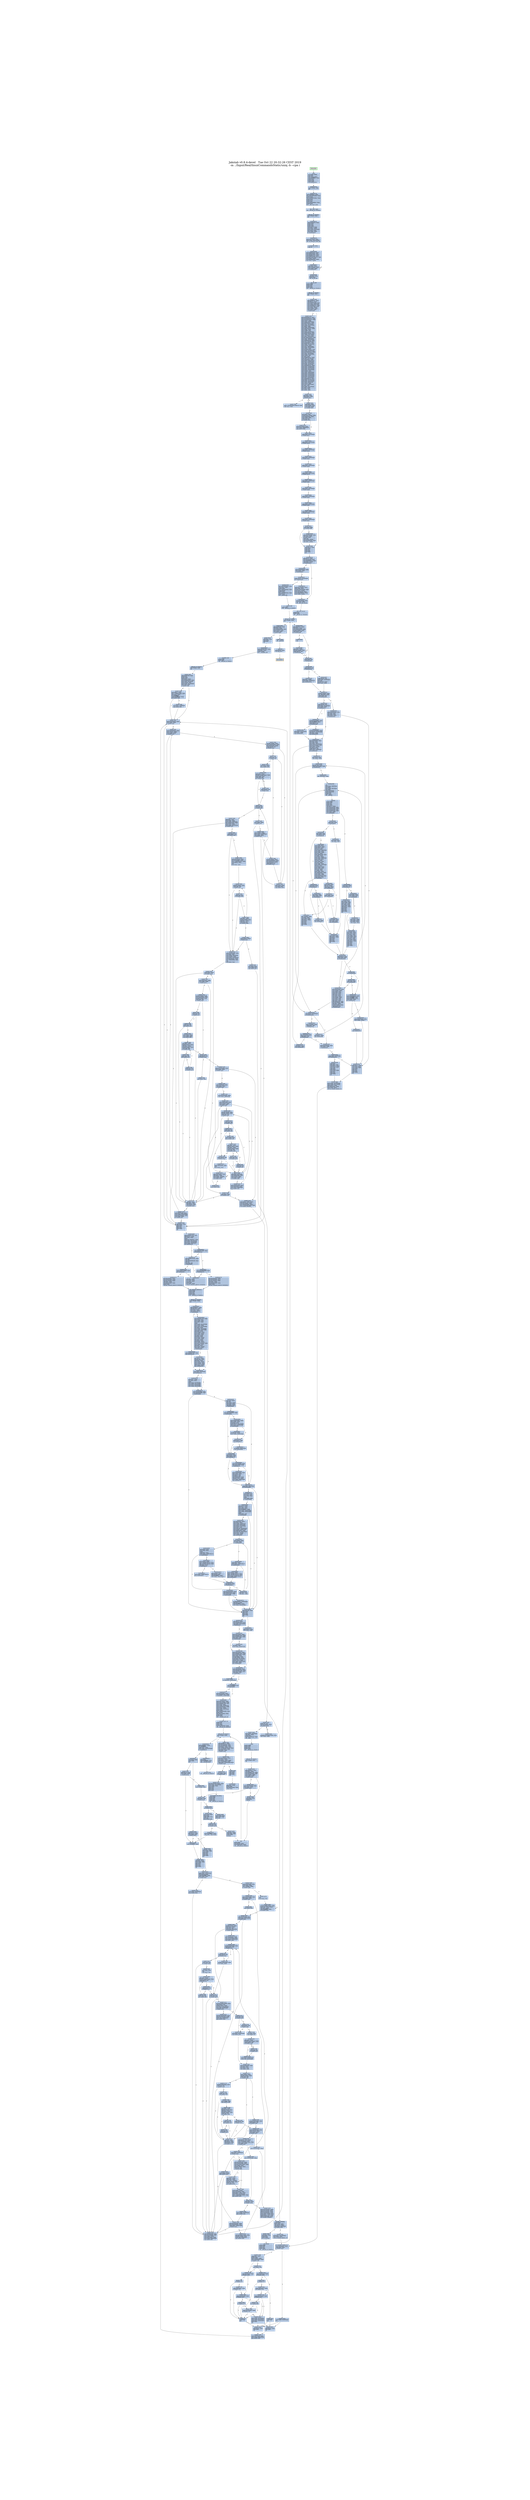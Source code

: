 digraph G {
node[shape=rectangle,style=filled,fillcolor=lightsteelblue,color=lightsteelblue]
bgcolor="transparent"
graph [label="Jakstab v0.8.4-devel   Tue Oct 22 20:32:26 CEST 2019\n-m ../Input/Real/linuxCommandsStatic/uniq -b --cpa i", labelloc=t, fontsize=35, pad=30]
"0x08048730_0"[label="start\nxorl %ebp, %ebp\lpopl %esi\lmovl %esp, %ecx\landl $0xfffffff0, %esp\lpushl %eax\lpushl %esp\lpushl %edx\lcall 0x08048763\l"];
"0x08048740_0"[label="0x08048740\naddl $0x9d8c0, %ebx\lleal -620240(%ebx), %eax\lpushl %eax\lleal -620400(%ebx), %eax\lpushl %eax\lpushl %ecx\lpushl %esi\lmovl $0x80496e4, %eax\lpushl %eax\lcall __libc_start_main\l"];
"0x08048763_0"[label="0x08048763\nmovl (%esp), %ebx\lret\l"];
"0x08048770_0"[label="_dl_relocate_static_...\nrepz ret\l"];
"0x08048780_0"[label="__x86.get_pc_thunk.b...\nmovl (%esp), %ebx\lret\l"];
"0x08049db1_0"[label="__x86.get_pc_thunk.a...\nmovl (%esp), %eax\lret\l"];
"0x0804c978_0"[label="__x86.get_pc_thunk.d...\nmovl (%esp), %edx\lret\l"];
"0x0804ccd3_0"[label="__x86.get_pc_thunk.c...\nmovl (%esp), %ecx\lret\l"];
"0x0804dbc0_0"[label="get_common_indeces.c...\npushl %ebp\lpushl %edi\lpushl %esi\lpushl %ebx\lcall __x86.get_pc_thunk.bp\l"];
"0x0804dbc9_0"[label="0x0804dbc9\naddl $0x98437, %ebp\lsubl $0x108, %esp\ltestl %eax, %eax\lmovl %ecx, (%esp)\lje 0x0804dda8\l"];
"0x0804dbe0_0"[label="0x0804dbe0\nmovl $0x80e7c00, %ebp\lmovl %eax, %esi\lmovl %edx, %edi\lmovl $0x1, %eax\lcpuid \lmovl %edx, 0x14(%ebp)\lmovl %eax, %edx\lmovl %ecx, 0x10(%ebp)\lshrl $0x8, %edx\lmovl %ebx, 0xc(%ebp)\lmovl %eax, 0x8(%ebp)\landl $0xf, %edx\lmovl (%esp), %ecx\lmovl %edx, (%esi)\lmovl %eax, %edx\lshrl $0x4, %edx\landl $0xf, %edx\lmovl %edx, (%edi)\lmovl %eax, %edx\lshrl $0xc, %edx\landl $0xf0, %edx\lmovl %edx, (%ecx)\lmovl 0x11c(%esp), %edx\lmovl %eax, %ecx\landl $0xf, %ecx\lmovl %ecx, (%edx)\lcmpl $0xf, (%esi)\lje 0x0804dd91\l"];
"0x0804dc38_0"[label="0x0804dc38\ncmpl $0x6, 0x4(%ebp)\ljle 0x0804dc53\l"];
"0x0804dc3e_0"[label="0x0804dc3e\nmovl $0x7, %eax\lxorl %ecx, %ecx\lcpuid \lmovl %eax, 0x18(%ebp)\lmovl %ebx, 0x1c(%ebp)\lmovl %ecx, 0x20(%ebp)\lmovl %edx, 0x24(%ebp)\l"];
"0x0804dc53_0"[label="0x0804dc53\nmovl 0x10(%ebp), %ebx\ltestl $0x8000000, %ebx\lje 0x0804dd86\l"];
"0x0804dc62_0"[label="0x0804dc62\nxorl %ecx, %ecx\llgdt %ax\lmovl %eax, %edx\landl $0x6, %edx\lcmpl $0x6, %edx\lje 0x0804ddb3\l"];
"0x0804dc75_0"[label="0x0804dc75\ncmpl $0xc, 0x4(%ebp)\ljle 0x0804dd86\l"];
"0x0804dc7f_0"[label="0x0804dc7f\nmovl $0xd, %esi\lxorl %ecx, %ecx\lmovl %esi, %eax\lcpuid \ltestl %ebx, %ebx\lje 0x0804dd86\l"];
"0x0804dc92_0"[label="0x0804dc92\naddl $0x7f, %ebx\lmovl %esi, %eax\lmovl $0x1, %ecx\landl $0xffffffc0, %ebx\lmovl %ebx, 0x40(%ebp)\lmovl %ebx, 0x44(%ebp)\lcpuid \ltestb $0x2, %al\lje 0x0804dd86\l"];
"0x0804dcaf_0"[label="0x0804dcaf\nleal 0x8(%esp), %ecx\lmovl $0x3, %eax\lmovl %ebp, 0x4(%esp)\lmovl $0x0, 0x8(%esp)\lmovl $0xa0, 0xc(%esp)\lmovl $0x2, %esi\lmovl $0x240, 0x10(%esp)\lmovl $0xa0, 0x88(%esp)\lleal 0x88(%esp), %edi\lmovl $0x100, 0x8c(%esp)\lmovl %ecx, (%esp)\lmovl %eax, %ebp\ljmp 0x0804dd3c\l"];
"0x0804dd00_0"[label="0x0804dd00\nmovl $0xd, %eax\lmovl %esi, %ecx\lcpuid \lcmpl $0x2, %esi\lmovl %eax, (%edi,%esi,4)\lje 0x0804dd36\l"];
"0x0804dd11_0"[label="0x0804dd11\nmovl (%esp), %ebx\lmovl -4(%edi,%esi,4), %eax\laddl -4(%ebx,%esi,4), %eax\landl $0x2, %ecx\lje 0x0804de1e\l"];
"0x0804dd25_0"[label="0x0804dd25\nmovl (%esp), %ecx\laddl $0x3f, %eax\landl $0xffffffc0, %eax\lmovl %eax, (%ecx,%esi,4)\l"];
"0x0804dd31_0"[label="0x0804dd31\ncmpl $0x20, %ebp\lje 0x0804dd62\l"];
"0x0804dd36_0"[label="0x0804dd36\naddl $0x1, %esi\laddl $0x1, %ebp\l"];
"0x0804dd3c_0"[label="0x0804dd3c\nmovl $0xee, %eax\lbtl %esi, %eax\ljb 0x0804dd00\l"];
"0x0804dd46_0"[label="0x0804dd46\ncmpl $0x2, %esi\lmovl $0x0, (%edi,%esi,4)\lje 0x0804dd36\l"];
"0x0804dd52_0"[label="0x0804dd52\nmovl (%esp), %ebx\lmovl -4(%edi,%esi,4), %eax\laddl -4(%ebx,%esi,4), %eax\lmovl %eax, (%ebx,%esi,4)\ljmp 0x0804dd31\l"];
"0x0804dd62_0"[label="0x0804dd62\nmovl 0x104(%esp), %eax\laddl 0x84(%esp), %eax\lmovl 0x4(%esp), %ebp\lje 0x0804dd86\l"];
"0x0804dd76_0"[label="0x0804dd76\norl $0x400000, 0x48(%ebp)\laddl $0x7f, %eax\landl $0xffffffc0, %eax\lmovl %eax, 0x40(%ebp)\l"];
"0x0804dd86_0"[label="0x0804dd86\naddl $0x108, %esp\lpopl %ebx\lpopl %esi\lpopl %edi\lpopl %ebp\lret\l"];
"0x0804dd91_0"[label="0x0804dd91\nshrl $0x14, %eax\lmovzbl %al, %eax\laddl $0xf, %eax\lmovl %eax, (%esi)\lmovl (%esp), %eax\lmovl (%eax), %eax\laddl %eax, (%edi)\ljmp 0x0804dc38\l"];
"0x0804dda8_0"[label="0x0804dda8\nmovl $0x80e7c00, %ebp\ljmp 0x0804dc38\l"];
"0x0804ddb3_0"[label="0x0804ddb3\ntestl $0x10000000, %ebx\lje 0x0804ddda\l"];
"0x0804ddbb_0"[label="0x0804ddbb\nmovl 0x48(%ebp), %edx\lmovl %edx, %ecx\lorl $0x40, %ecx\ltestb $0x20, 0x1c(%ebp)\lmovl %ecx, 0x48(%ebp)\lje 0x0804ddd5\l"];
"0x0804ddcc_0"[label="0x0804ddcc\norl $0x440, %edx\lmovl %edx, 0x48(%ebp)\l"];
"0x0804ddd5_0"[label="0x0804ddd5\nandb $0x10, %bh\ljne 0x0804de15\l"];
"0x0804ddda_0"[label="0x0804ddda\nandl $0xe0, %eax\lcmpl $0xe0, %eax\ljne 0x0804dc75\l"];
"0x0804ddea_0"[label="0x0804ddea\nmovl 0x1c(%ebp), %edx\ltestl $0x10000, %edx\lje 0x0804dc75\l"];
"0x0804ddf9_0"[label="0x0804ddf9\nmovl 0x48(%ebp), %eax\lmovl %eax, %ecx\lorb $0x10, %ah\lorb $0x30, %ch\landl $0x20000, %edx\lcmovnel %ecx, %eax\lmovl %eax, 0x48(%ebp)\ljmp 0x0804dc75\l"];
"0x0804de15_0"[label="0x0804de15\norl $0x80, 0x48(%ebp)\ljmp 0x0804ddda\l"];
"0x0804de1e_0"[label="0x0804de1e\nmovl %eax, (%ebx,%esi,4)\ljmp 0x0804dd31\l"];
"0x0804de30_0"[label="__libc_start_main\ncall __x86.get_pc_thunk.ax\l"];
"0x0804de35_0"[label="0x0804de35\naddl $0x981cb, %eax\lpushl %edi\lpushl %esi\lpushl %ebx\lsubl $0x70, %esp\lmovl $0x0, %edx\lmovl %eax, 0xc(%esp)\lxorl %eax, %eax\ltestl %edx, %edx\lje 0x0804de59\l"];
"0x0804de59_0"[label="0x0804de59\nmovl 0xc(%esp), %edi\lmovl %eax, 0xe10(%edi)\lcall _dl_relocate_static_pie\l"];
"0x0804de68_0"[label="0x0804de68\nmovl 0x88(%esp), %eax\lmovl 0x84(%esp), %esi\lmovl $0x80e7bc4, %edx\lmovl 0x98(%esp), %ecx\lleal 0x4(%eax,%esi,4), %eax\lmovl %eax, (%edx)\lmovl $0x80e5ec8, %edx\lmovl %ecx, (%edx)\l"];
"0x0804de91_0"[label="0x0804de91\naddl $0x4, %eax\lmovl -4(%eax), %edx\ltestl %edx, %edx\ljne 0x0804de91\l"];
"0x0804de9b_0"[label="0x0804de9b\nsubl $0xc, %esp\lpushl %eax\lcall _dl_aux_init\l"];
"0x0804dea4_0"[label="0x0804dea4\naddl $0x10, %esp\lmovl 0xc(%esp), %esi\lmovl $0x80e8210, %eax\lcmpl $0x0, (%eax)\ljne 0x0804dee2\l"];
"0x0804deb6_0"[label="0x0804deb6\nmovl $0x8048000, %edx\ltestl %edx, %edx\lje 0x0804dee2\l"];
"0x0804dec0_0"[label="0x0804dec0\ncmpw $0x20, 0x2a(%edx)\ljne 0x0804e2b4\l"];
"0x0804decb_0"[label="0x0804decb\nmovl 0x1c(%edx), %ecx\laddl %edx, %ecx\lmovzwl 0x2c(%edx), %edx\lmovl %ecx, (%eax)\lmovl 0xc(%esp), %eax\lmovl $0x80e8230, %eax\lmovl %edx, (%eax)\l"];
"0x0804dee2_0"[label="0x0804dee2\nmovl 0xc(%esp), %esi\lmovl %esi, %ebx\lcall __libc_init_secure\l"];
"0x0804deed_0"[label="0x0804deed\nmovl $0x80e7bc4, %eax\lsubl $0xc, %esp\lpushl (%eax)\lcall __tunables_init\l"];
"0x0804defd_0"[label="0x0804defd\nmovl $0x80e7c00, %esi\laddl $0x10, %esp\lxorl %eax, %eax\lcpuid \lcmpl $0x756e6547, %ebx\lmovl $0x0, 0x1c(%esp)\lmovl $0x0, 0x20(%esp)\lmovl %eax, 0x4(%esi)\ljne 0x0804e1ef\l"];
"0x0804df29_0"[label="0x0804df29\ncmpl $0x6c65746e, %ecx\ljne 0x0804e1ef\l"];
"0x0804df35_0"[label="0x0804df35\ncmpl $0x49656e69, %edx\lje 0x0804e37b\l"];
"0x0804df41_0"[label="0x0804df41\nsubl $0xc, %esp\lxorl %eax, %eax\lxorl %ecx, %ecx\lpushl $0x0\lxorl %edx, %edx\lcall get_common_indeces.constprop.1\l"];
"0x0804df51_0"[label="0x0804df51\naddl $0x10, %esp\lmovl $0x3, %eax\l"];
"0x0804df59_0"[label="0x0804df59\nmovl 0xc(%esp), %ecx\lmovl $0x80e7c00, %edx\lmovl 0x14(%edx), %ecx\ltestb $0x1, %ch\lje 0x0804df72\l"];
"0x0804df6b_0"[label="0x0804df6b\norl $0x4000, 0x48(%edx)\l"];
"0x0804df72_0"[label="0x0804df72\nandb $0xffffff80, %ch\lje 0x0804df88\l"];
"0x0804df77_0"[label="0x0804df77\nmovl 0xc(%esp), %ecx\lmovl $0x80e7c00, %edx\lorl $0x8000, 0x48(%edx)\l"];
"0x0804df88_0"[label="0x0804df88\nmovl 0xc(%esp), %edi\lmovl 0x1c(%esp), %edx\lmovl $0x80e7c00, %esi\lmovl %edi, %ebx\lmovl %edx, 0x38(%esi)\lmovl 0x20(%esp), %edx\lmovl %eax, (%esi)\lmovl %edx, 0x3c(%esi)\lpushl %eax\lleal -426944(%edi), %eax\lpushl %eax\lleal 0x3c(%esp), %eax\lpushl %eax\lpushl $0x0\lcall __tunable_get_val\l"];
"0x0804dfb8_0"[label="0x0804dfb8\naddl $0xc, %esp\lpushl $0x0\lleal 0x40(%esp), %eax\lpushl %eax\l"];
"0x0804e1ef_0"[label="0x0804e1ef\ncmpl $0x68747541, %ebx\lsete %bl\lcmpl $0x444d4163, %ecx\lsete %al\ltestb %al, %bl\lje 0x0804df41\l"];
"0x0804e209_0"[label="0x0804e209\ncmpl $0x69746e65, %edx\ljne 0x0804df41\l"];
"0x0804e215_0"[label="0x0804e215\nleal 0x2c(%esp), %ecx\lleal 0x20(%esp), %edx\lleal 0x1c(%esp), %eax\lsubl $0xc, %esp\lleal 0x3c(%esp), %ebx\lpushl %ebx\lcall get_common_indeces.constprop.1\l"];
"0x0804e2b4_0"[label="0x0804e2b4\nleal -193240(%esi), %eax\lmovl %esi, %ebx\lpushl %eax\lleal -193424(%esi), %eax\lpushl $0xb4\lpushl %eax\lleal -193368(%esi), %eax\lpushl %eax\lcall __assert_fail\l"];
"0x0804e37b_0"[label="0x0804e37b\nleal 0x20(%esp), %edx\lleal 0x24(%esp), %ecx\lleal 0x1c(%esp), %eax\lsubl $0xc, %esp\lleal 0x34(%esp), %ebx\lpushl %ebx\lcall get_common_indeces.constprop.1\l"];
"0x0804e394_0"[label="0x0804e394\naddl $0x10, %esp\lmovl 0x48(%esi), %edx\lcmpl $0x6, 0x1c(%esp)\lje 0x0804e3e7\l"];
"0x0804e3a1_0"[label="0x0804e3a1\nmovl 0xc(%esp), %eax\lmovl $0x80e7c00, %edx\lmovl 0x48(%edx), %eax\ltestb $0x4, %ah\lje 0x0804e3b9\l"];
"0x0804e3b3_0"[label="0x0804e3b3\norb $0x8, %ah\lmovl %eax, 0x48(%edx)\l"];
"0x0804e3b9_0"[label="0x0804e3b9\nmovl 0xc(%esp), %eax\lmovl $0x80e7c00, %edx\lmovl 0x48(%edx), %eax\lmovl %eax, %ecx\lorl $0x20000, %eax\lorl $0x100000, %ecx\ltestb $0x8, 0x1f(%edx)\lcmovel %ecx, %eax\lmovl %eax, 0x48(%edx)\lmovl $0x1, %eax\ljmp 0x0804df59\l"];
"0x0804e532_0"[label="__x86.get_pc_thunk.b...\nmovl (%esp), %ebp\lret\l"];
"0x0804e889_0"[label="__x86.get_pc_thunk.s...\nmovl (%esp), %esi\lret\l"];
"0x08050fb0_0"[label="__assert_fail\npushl %ebx\lcall __x86.get_pc_thunk.bx\l"];
"0x08054e03_0"[label="__x86.get_pc_thunk.d...\nmovl (%esp), %edi\lret\l"];
"0x0807a3c0_0"[label="__sbrk\npushl %ebp\lpushl %edi\lpushl %esi\lpushl %ebx\lcall __x86.get_pc_thunk.si\l"];
"0x0807a3c9_0"[label="0x0807a3c9\naddl $0x6bc37, %esi\lsubl $0xc, %esp\lmovl $0x80e7cac, %ebp\lmovl 0x20(%esp), %edi\lmovl (%ebp), %ebx\ltestl %ebx, %ebx\lje 0x0807a3ed\l"];
"0x0807a3e3_0"[label="0x0807a3e3\nmovl 0xe10(%esi), %eax\ltestl %eax, %eax\lje 0x0807a401\l"];
"0x0807a3ed_0"[label="0x0807a3ed\nsubl $0xc, %esp\lpushl $0x0\lcall brk\l"];
"0x0807a3f7_0"[label="0x0807a3f7\naddl $0x10, %esp\ltestl %eax, %eax\ljs 0x0807a420\l"];
"0x0807a3fe_0"[label="0x0807a3fe\nmovl (%ebp), %ebx\l"];
"0x0807a401_0"[label="0x0807a401\ncmpl $0x0, %edi\lje 0x0807a425\l"];
"0x0807a406_0"[label="0x0807a406\njle 0x0807a450\l"];
"0x0807a408_0"[label="0x0807a408\nmovl %ebx, %eax\laddl %edi, %eax\lsetb %al\l"];
"0x0807a40f_0"[label="0x0807a40f\ntestb %al, %al\lje 0x0807a430\l"];
"0x0807a413_0"[label="0x0807a413\nmovl $0xffffffe0, %eax\lmovl $0xc, %gs:(%eax)\l"];
"0x0807a420_0"[label="0x0807a420\nmovl $0xffffffff, %ebx\l"];
"0x0807a425_0"[label="0x0807a425\naddl $0xc, %esp\lmovl %ebx, %eax\lpopl %ebx\lpopl %esi\lpopl %edi\lpopl %ebp\lret\l"];
"0x0807a430_0"[label="0x0807a430\nsubl $0xc, %esp\laddl %ebx, %edi\lpushl %edi\lcall brk\l"];
"0x0807a43b_0"[label="0x0807a43b\naddl $0x10, %esp\ltestl %eax, %eax\ljs 0x0807a420\l"];
"0x0807a442_0"[label="0x0807a442\naddl $0xc, %esp\lmovl %ebx, %eax\lpopl %ebx\lpopl %esi\lpopl %edi\lpopl %ebp\lret\l"];
"0x0807a450_0"[label="0x0807a450\nmovl %edi, %eax\lnegl %eax\lcmpl %ebx, %eax\lseta %al\ljmp 0x0807a40f\l"];
"0x0807c7d0_0"[label="do_tunable_update_va...\nmovl 0x4(%eax), %ecx\lcmpl $0x3, %ecx\lje 0x0807c820\l"];
"0x0807c7d8_0"[label="0x0807c7d8\ncmpl $0x1, %ecx\lpushl %ebx\lmovl (%edx), %ebx\lmovl 0x4(%edx), %edx\lje 0x0807c7f8\l"];
"0x0807c7e3_0"[label="0x0807c7e3\njae 0x0807c7f8\l"];
"0x0807c7e5_0"[label="0x0807c7e5\ncmpl 0xc(%eax), %edx\ljle 0x0807c828\l"];
"0x0807c7ea_0"[label="0x0807c7ea\ncmpl 0x14(%eax), %edx\ljl 0x0807c810\l"];
"0x0807c7ef_0"[label="0x0807c7ef\njle 0x0807c80b\l"];
"0x0807c7f1_0"[label="0x0807c7f1\npopl %ebx\lret\l"];
"0x0807c7f8_0"[label="0x0807c7f8\ncmpl 0xc(%eax), %edx\lja 0x0807c804\l"];
"0x0807c7fd_0"[label="0x0807c7fd\njb 0x0807c7f1\l"];
"0x0807c7ff_0"[label="0x0807c7ff\ncmpl 0x8(%eax), %ebx\ljb 0x0807c7f1\l"];
"0x0807c804_0"[label="0x0807c804\ncmpl 0x14(%eax), %edx\ljb 0x0807c810\l"];
"0x0807c809_0"[label="0x0807c809\nja 0x0807c7f1\l"];
"0x0807c80b_0"[label="0x0807c80b\ncmpl 0x10(%eax), %ebx\lja 0x0807c7f1\l"];
"0x0807c810_0"[label="0x0807c810\nmovl %ebx, 0x18(%eax)\lmovl %edx, 0x1c(%eax)\lmovb $0x1, 0x20(%eax)\lpopl %ebx\lret\l"];
"0x0807c820_0"[label="0x0807c820\nmovl %edx, 0x18(%eax)\lret\l"];
"0x0807c828_0"[label="0x0807c828\njl 0x0807c7f1\l"];
"0x0807c82a_0"[label="0x0807c82a\ncmpl 0x8(%eax), %ebx\ljae 0x0807c7ea\l"];
"0x0807c82f_0"[label="0x0807c82f\npopl %ebx\lret\l"];
"0x0807c840_0"[label="tunable_initialize\npushl %ebx\lmovl %eax, %ebx\lsubl $0x18, %esp\lcmpl $0x3, 0x4(%eax)\ljne 0x0807c860\l"];
"0x0807c84c_0"[label="0x0807c84c\nmovb $0x1, 0x20(%eax)\lmovl %ebx, %eax\lcall do_tunable_update_val\l"];
"0x0807c857_0"[label="0x0807c857\naddl $0x18, %esp\lpopl %ebx\lret\l"];
"0x0807c860_0"[label="0x0807c860\nsubl $0x8, %esp\lpushl $0x0\lpushl %edx\lcall _dl_strtoul\l"];
"0x0807c86b_0"[label="0x0807c86b\nmovl %eax, 0x18(%esp)\lmovl %edx, 0x1c(%esp)\laddl $0x10, %esp\lleal 0x8(%esp), %edx\lmovl %ebx, %eax\lcall do_tunable_update_val\l"];
"0x0807c881_0"[label="0x0807c881\naddl $0x18, %esp\lpopl %ebx\lret\l"];
"0x0807c8b0_0"[label="__tunables_init\npushl %ebp\lpushl %edi\lcall __x86.get_pc_thunk.di\l"];
"0x0807c8b7_0"[label="0x0807c8b7\naddl $0x69749, %edi\lpushl %esi\lpushl %ebx\lsubl $0x3c, %esp\lmovl $0x80e5ecc, %eax\lmovl %edi, 0xc(%esp)\lmovl (%eax), %esi\lmovl %eax, 0x18(%esp)\ltestl %esi, %esi\lje 0x0807c8f0\l"];
"0x0807c8d6_0"[label="0x0807c8d6\nmovl $0x21, %eax\lleal -179945(%edi), %ebx\lxorl %ecx, %ecx\lint $0xffffff80\lcmpl $0xfffff000, %eax\ljbe 0x0807cbfb\l"];
"0x0807c8f0_0"[label="0x0807c8f0\nmovl 0x50(%esp), %eax\ltestl %eax, %eax\lje 0x0807ca2f\l"];
"0x0807c8fc_0"[label="0x0807c8fc\nmovl 0x50(%esp), %eax\lmovl (%eax), %ebp\ltestl %ebp, %ebp\lje 0x0807ca2f\l"];
"0x0807c90a_0"[label="0x0807c90a\nmovzbl (%ebp), %ecx\lmovl 0x50(%esp), %eax\lleal 0x4(%eax), %ebx\lcmpb $0x3d, %cl\lje 0x0807caa2\l"];
"0x0807c91e_0"[label="0x0807c91e\ntestb %cl, %cl\lje 0x0807caa2\l"];
"0x0807c926_0"[label="0x0807c926\nxorl %eax, %eax\ljmp 0x0807c935\l"];
"0x0807c930_0"[label="0x0807c930\ncmpb $0x3d, %dl\lje 0x0807c943\l"];
"0x0807c935_0"[label="0x0807c935\naddl $0x1, %eax\lmovzbl (%ebp,%eax), %edx\lmovl %eax, %esi\ltestb %dl, %dl\ljne 0x0807c930\l"];
"0x0807c943_0"[label="0x0807c943\ntestb %dl, %dl\lje 0x0807ca80\l"];
"0x0807c94b_0"[label="0x0807c94b\naddl $0x1, %esi\ltestl %ebx, %ebx\lmovl %ebx, 0x8(%esp)\lleal (%ebp,%esi), %eax\lmovl %ecx, %edi\lmovl %eax, 0x14(%esp)\lje 0x0807ca2f\l"];
"0x0807c964_0"[label="0x0807c964\ncmpb $0x47, %cl\ljne 0x0807c9a1\l"];
"0x0807c969_0"[label="0x0807c969\nmovl 0xc(%esp), %ecx\lleal 0x1(%ebp), %eax\lleal -179959(%ecx), %ebx\lmovl $0x4c, %ecx\lnop \lleal (%esi), %esi\l"];
"0x0807c980_0"[label="0x0807c980\nmovzbl (%eax), %edx\ltestb %dl, %dl\lje 0x0807c9a1\l"];
"0x0807c987_0"[label="0x0807c987\ncmpb %cl, %dl\ljne 0x0807c9a1\l"];
"0x0807c98b_0"[label="0x0807c98b\naddl $0x1, %ebx\lmovzbl (%ebx), %ecx\laddl $0x1, %eax\ltestb %cl, %cl\ljne 0x0807c980\l"];
"0x0807c998_0"[label="0x0807c998\ncmpb $0x3d, (%eax)\lje 0x0807cb2f\l"];
"0x0807c9a1_0"[label="0x0807c9a1\nmovl 0x18(%esp), %eax\lxorl %edi, %edi\lmovl %ebp, 0x4(%esp)\lmovl (%eax), %eax\lmovl %eax, 0x10(%esp)\lmovl 0xc(%esp), %eax\lleal -1344(%eax), %esi\lnop \lleal (%esi), %esi\l"];
"0x0807c9c0_0"[label="0x0807c9c0\ncmpb $0x0, (%esi)\ljne 0x0807ca10\l"];
"0x0807c9c5_0"[label="0x0807c9c5\nmovl 0x8(%esi), %ebp\ltestl %ebp, %ebp\lje 0x0807ca10\l"];
"0x0807c9cc_0"[label="0x0807c9cc\nmovzbl (%ebp), %edx\lmovl 0x4(%esp), %ebx\lmovzbl (%ebx), %eax\ltestb %dl, %dl\lje 0x0807ca08\l"];
"0x0807c9db_0"[label="0x0807c9db\ntestb %al, %al\lje 0x0807ca10\l"];
"0x0807c9df_0"[label="0x0807c9df\ncmpb %al, %dl\ljne 0x0807ca10\l"];
"0x0807c9e3_0"[label="0x0807c9e3\nmovl %ebp, %ecx\lmovl %ebx, %edx\ljmp 0x0807c9f8\l"];
"0x0807c9f0_0"[label="0x0807c9f0\ncmpb %al, %bl\ljne 0x0807ca10\l"];
"0x0807c9f4_0"[label="0x0807c9f4\ntestb %al, %al\lje 0x0807ca10\l"];
"0x0807c9f8_0"[label="0x0807c9f8\naddl $0x1, %ecx\lmovzbl (%ecx), %ebx\laddl $0x1, %edx\lmovzbl (%edx), %eax\ltestb %bl, %bl\ljne 0x0807c9f0\l"];
"0x0807ca08_0"[label="0x0807ca08\ncmpb $0x3d, %al\lje 0x0807ca40\l"];
"0x0807ca0c_0"[label="0x0807ca0c\nleal (%esi), %esi\l"];
"0x0807ca10_0"[label="0x0807ca10\naddl $0x1, %edi\laddl $0x2c, %esi\lcmpl $0x16, %edi\ljne 0x0807c9c0\l"];
"0x0807ca1b_0"[label="0x0807ca1b\nmovl 0x8(%esp), %eax\lmovl %eax, 0x50(%esp)\lmovl 0x50(%esp), %eax\ltestl %eax, %eax\ljne 0x0807c8fc\l"];
"0x0807ca2f_0"[label="0x0807ca2f\naddl $0x3c, %esp\lpopl %ebx\lpopl %esi\lpopl %edi\lpopl %ebp\lret\l"];
"0x0807ca40_0"[label="0x0807ca40\nmovl 0x10(%esp), %edx\ltestl %edx, %edx\lje 0x0807ca54\l"];
"0x0807ca48_0"[label="0x0807ca48\nmovl 0x4(%esi), %eax\ltestl %eax, %eax\lje 0x0807caab\l"];
"0x0807ca4f_0"[label="0x0807ca4f\ncmpl $0x2, %eax\ljne 0x0807ca10\l"];
"0x0807ca54_0"[label="0x0807ca54\nimull $0x2c, %edi, %eax\lmovl 0xc(%esp), %edi\lmovl 0x14(%esp), %edx\lleal -1376(%edi,%eax), %eax\lcall tunable_initialize\l"];
"0x0807ca6b_0"[label="0x0807ca6b\nmovl 0x8(%esp), %eax\lmovl %eax, 0x50(%esp)\ljmp 0x0807c8f0\l"];
"0x0807ca80_0"[label="0x0807ca80\ntestl %ebx, %ebx\lje 0x0807ca2f\l"];
"0x0807ca84_0"[label="0x0807ca84\nmovl (%ebx), %ebp\lmovl %ebx, 0x50(%esp)\ltestl %ebp, %ebp\lje 0x0807ca2f\l"];
"0x0807ca8e_0"[label="0x0807ca8e\nmovzbl (%ebp), %ecx\lmovl 0x50(%esp), %eax\lleal 0x4(%eax), %ebx\lcmpb $0x3d, %cl\ljne 0x0807c91e\l"];
"0x0807caa2_0"[label="0x0807caa2\nmovl %ecx, %edx\lxorl %esi, %esi\ljmp 0x0807c943\l"];
"0x0807caab_0"[label="0x0807caab\nmovl 0x50(%esp), %eax\lmovl %eax, 0x8(%esp)\l"];
"0x0807cab3_0"[label="0x0807cab3\nmovl 0x8(%esp), %eax\lmovl (%eax), %eax\ltestl %eax, %eax\lje 0x0807cb04\l"];
"0x0807cabd_0"[label="0x0807cabd\nmovzbl (%ebp), %ecx\lmovzbl (%eax), %edx\ltestb %cl, %cl\lje 0x0807caf0\l"];
"0x0807cac8_0"[label="0x0807cac8\ntestb %dl, %dl\lje 0x0807caf5\l"];
"0x0807cacc_0"[label="0x0807cacc\ncmpb %dl, %cl\ljne 0x0807caf5\l"];
"0x0807cad0_0"[label="0x0807cad0\nmovl %ebp, %ecx\ljmp 0x0807cae0\l"];
"0x0807cad8_0"[label="0x0807cad8\ncmpb %dl, %bl\ljne 0x0807caf5\l"];
"0x0807cadc_0"[label="0x0807cadc\ntestb %dl, %dl\lje 0x0807caf5\l"];
"0x0807cae0_0"[label="0x0807cae0\naddl $0x1, %ecx\lmovzbl (%ecx), %ebx\laddl $0x1, %eax\lmovzbl (%eax), %edx\ltestb %bl, %bl\ljne 0x0807cad8\l"];
"0x0807caf0_0"[label="0x0807caf0\ncmpb $0x3d, %dl\lje 0x0807cb14\l"];
"0x0807caf5_0"[label="0x0807caf5\naddl $0x4, 0x8(%esp)\lmovl 0x8(%esp), %eax\lmovl (%eax), %eax\ltestl %eax, %eax\ljne 0x0807cabd\l"];
"0x0807cb04_0"[label="0x0807cb04\nmovl 0x50(%esp), %ecx\lmovl 0x4(%esi), %eax\lmovl %ecx, 0x8(%esp)\ljmp 0x0807ca4f\l"];
"0x0807cb14_0"[label="0x0807cb14\nmovl 0x8(%esp), %eax\lnop \lleal (%esi), %esi\l"];
"0x0807cb20_0"[label="0x0807cb20\nmovl 0x4(%eax), %edx\laddl $0x4, %eax\lmovl %edx, -4(%eax)\ltestl %edx, %edx\ljne 0x0807cb20\l"];
"0x0807cb2d_0"[label="0x0807cb2d\njmp 0x0807cab3\l"];
"0x0807cb2f_0"[label="0x0807cb2f\nxorl %edx, %edx\lmovl %edi, %ecx\ljmp 0x0807cb3f\l"];
"0x0807cb38_0"[label="0x0807cb38\nmovzbl 0x1(%ebp,%edx), %ecx\lmovl %eax, %edx\l"];
"0x0807cb3f_0"[label="0x0807cb3f\ntestb %cl, %cl\lleal 0x1(%edx), %eax\ljne 0x0807cb38\l"];
"0x0807cb46_0"[label="0x0807cb46\nmovl %edx, 0x4(%esp)\lsubl $0xc, %esp\lpushl %eax\lmovl 0x1c(%esp), %ebx\lcall __sbrk\l"];
"0x0807cb57_0"[label="0x0807cb57\nmovl %eax, 0x34(%esp)\laddl $0x10, %esp\lcmpl $0xffffffff, %eax\lmovl %eax, %ecx\lje 0x0807cdc0\l"];
"0x0807cb69_0"[label="0x0807cb69\nmovl 0x4(%esp), %edx\ltestl %edx, %edx\lleal -1(%edx), %eax\lje 0x0807cda6\l"];
"0x0807cb78_0"[label="0x0807cb78\nnop \lleal (%esi), %esi\l"];
"0x0807cb80_0"[label="0x0807cb80\nmovzbl (%ebp,%eax), %edx\lmovb %dl, (%ecx,%eax)\lsubl $0x1, %eax\lcmpl $0xffffffff, %eax\ljne 0x0807cb80\l"];
"0x0807cb90_0"[label="0x0807cb90\naddl 0x24(%esp), %esi\lmovl %esi, 0x2c(%esp)\lje 0x0807cbe4\l"];
"0x0807cb9a_0"[label="0x0807cb9a\nmovzbl (%esi), %eax\lmovl %esi, %ebp\ltestb %al, %al\lmovb %al, 0x4(%esp)\lje 0x0807cbe4\l"];
"0x0807cba7_0"[label="0x0807cba7\nmovl 0xc(%esp), %eax\lleal -1376(%eax), %eax\lmovl %eax, 0x28(%esp)\lleal (%esi), %esi\l"];
"0x0807cbb8_0"[label="0x0807cbb8\nmovzbl 0x4(%esp), %eax\lcmpb $0x3d, %al\lje 0x0807cc0a\l"];
"0x0807cbc1_0"[label="0x0807cbc1\ncmpb $0x3a, %al\lje 0x0807cc0a\l"];
"0x0807cbc5_0"[label="0x0807cbc5\ntestb %al, %al\lje 0x0807cbe4\l"];
"0x0807cbc9_0"[label="0x0807cbc9\nxorl %edx, %edx\lnop \lleal (%esi), %esi\l"];
"0x0807cbd0_0"[label="0x0807cbd0\naddl $0x1, %edx\lmovzbl (%ebp,%edx), %eax\lcmpb $0x3d, %al\lje 0x0807cc11\l"];
"0x0807cbdc_0"[label="0x0807cbdc\ncmpb $0x3a, %al\lje 0x0807cc11\l"];
"0x0807cbe0_0"[label="0x0807cbe0\ntestb %al, %al\ljne 0x0807cbd0\l"];
"0x0807cbe4_0"[label="0x0807cbe4\nmovl 0x50(%esp), %eax\lmovl 0x24(%esp), %edi\lmovl %edi, (%eax)\lmovl 0x8(%esp), %eax\lmovl %eax, 0x50(%esp)\ljmp 0x0807c8f0\l"];
"0x0807cbfb_0"[label="0x0807cbfb\nmovl $0x2, -416(%edi)\ljmp 0x0807c8f0\l"];
"0x0807cc0a_0"[label="0x0807cc0a\nmovzbl 0x4(%esp), %eax\lxorl %edx, %edx\l"];
"0x0807cc11_0"[label="0x0807cc11\ntestb %al, %al\lje 0x0807cbe4\l"];
"0x0807cc15_0"[label="0x0807cc15\nleal 0x1(%ebp,%edx), %ecx\lcmpb $0x3a, %al\lmovzbl (%ecx), %ebx\lmovl %ecx, 0x10(%esp)\lmovb %bl, 0x1f(%esp)\lje 0x0807cd10\l"];
"0x0807cc2c_0"[label="0x0807cc2c\ntestb %bl, %bl\lje 0x0807cd4f\l"];
"0x0807cc34_0"[label="0x0807cc34\ncmpb $0x3a, %bl\lje 0x0807cd4f\l"];
"0x0807cc3d_0"[label="0x0807cc3d\nxorl %eax, %eax\ljmp 0x0807cc4c\l"];
"0x0807cc48_0"[label="0x0807cc48\ntestb %dl, %dl\lje 0x0807cc58\l"];
"0x0807cc4c_0"[label="0x0807cc4c\naddl $0x1, %eax\lmovzbl (%ecx,%eax), %edx\lcmpb $0x3a, %dl\ljne 0x0807cc48\l"];
"0x0807cc58_0"[label="0x0807cc58\nmovl %eax, 0x20(%esp)\lmovb %dl, 0x1f(%esp)\l"];
"0x0807cc60_0"[label="0x0807cc60\nmovl 0x28(%esp), %edi\lxorl %esi, %esi\lleal (%esi), %esi\lleal (%edi), %edi\l"];
"0x0807cc70_0"[label="0x0807cc70\nmovl (%edi), %eax\lmovzbl (%eax), %edx\ltestb %dl, %dl\lje 0x0807ccdb\l"];
"0x0807cc79_0"[label="0x0807cc79\nmovzbl 0x4(%esp), %ecx\ltestb %cl, %cl\lje 0x0807ccad\l"];
"0x0807cc82_0"[label="0x0807cc82\ncmpb %cl, %dl\ljne 0x0807ccad\l"];
"0x0807cc86_0"[label="0x0807cc86\nmovl %ebp, %edx\ljmp 0x0807cc98\l"];
"0x0807cc90_0"[label="0x0807cc90\ncmpb %bl, %cl\ljne 0x0807ccad\l"];
"0x0807cc94_0"[label="0x0807cc94\ntestb %bl, %bl\lje 0x0807ccad\l"];
"0x0807cc98_0"[label="0x0807cc98\naddl $0x1, %eax\lmovzbl (%eax), %ecx\laddl $0x1, %edx\lmovzbl (%edx), %ebx\ltestb %cl, %cl\ljne 0x0807cc90\l"];
"0x0807cca8_0"[label="0x0807cca8\ncmpb $0x3d, %bl\lje 0x0807cce5\l"];
"0x0807ccad_0"[label="0x0807ccad\naddl $0x1, %esi\laddl $0x2c, %edi\lcmpl $0x16, %esi\ljne 0x0807cc70\l"];
"0x0807ccb8_0"[label="0x0807ccb8\nmovl 0x10(%esp), %eax\lmovl 0x20(%esp), %edi\lcmpb $0x0, (%eax,%edi)\lje 0x0807cbe4\l"];
"0x0807ccca_0"[label="0x0807ccca\nleal 0x1(%eax,%edi), %ebp\lmovzbl (%ebp), %eax\lmovb %al, 0x4(%esp)\ljmp 0x0807cbb8\l"];
"0x0807ccdb_0"[label="0x0807ccdb\nmovzbl 0x4(%esp), %ebx\lcmpb $0x3d, %bl\ljne 0x0807ccad\l"];
"0x0807cce5_0"[label="0x0807cce5\nmovl 0x18(%esp), %eax\lmovl (%eax), %ecx\ltestl %ecx, %ecx\lje 0x0807cd22\l"];
"0x0807ccef_0"[label="0x0807ccef\nimull $0x2c, %esi, %eax\lmovl 0xc(%esp), %edi\lmovl -1340(%edi,%eax), %eax\ltestl %eax, %eax\lje 0x0807cd5c\l"];
"0x0807cd01_0"[label="0x0807cd01\nmovl 0x10(%esp), %ebp\l"];
"0x0807cd05_0"[label="0x0807cd05\ncmpl $0x2, %eax\lje 0x0807cd26\l"];
"0x0807cd0a_0"[label="0x0807cd0a\nmovl %ebp, 0x10(%esp)\ljmp 0x0807ccb8\l"];
"0x0807cd10_0"[label="0x0807cd10\nmovzbl 0x1f(%esp), %eax\lmovl 0x10(%esp), %ebp\lmovb %al, 0x4(%esp)\ljmp 0x0807cbb8\l"];
"0x0807cd22_0"[label="0x0807cd22\nmovl 0x10(%esp), %ebp\l"];
"0x0807cd26_0"[label="0x0807cd26\nmovl 0x10(%esp), %edx\lsubl 0x2c(%esp), %edx\laddl 0x14(%esp), %edx\lmovl 0x20(%esp), %eax\lmovb $0x0, (%edx,%eax)\limull $0x2c, %esi, %eax\laddl 0x28(%esp), %eax\lcall tunable_initialize\l"];
"0x0807cd4f_0"[label="0x0807cd4f\nmovl $0x0, 0x20(%esp)\ljmp 0x0807cc60\l"];
"0x0807cd5c_0"[label="0x0807cd5c\ncmpb $0x0, 0x1f(%esp)\lje 0x0807cdcd\l"];
"0x0807cd63_0"[label="0x0807cd63\nmovl 0x10(%esp), %eax\lmovl 0x20(%esp), %edi\lleal 0x1(%eax,%edi), %edx\lmovl %ebp, %eax\lmovzbl (%edx), %ecx\ltestb %cl, %cl\lje 0x0807cd88\l"];
"0x0807cd78_0"[label="0x0807cd78\naddl $0x1, %edx\laddl $0x1, %eax\lmovb %cl, -1(%eax)\lmovzbl (%edx), %ecx\ltestb %cl, %cl\ljne 0x0807cd78\l"];
"0x0807cd88_0"[label="0x0807cd88\nmovb $0x0, (%eax)\lmovl 0xc(%esp), %edi\limull $0x2c, %esi, %eax\lmovl $0x0, 0x20(%esp)\lmovl -1340(%edi,%eax), %eax\ljmp 0x0807cd05\l"];
"0x0807cda6_0"[label="0x0807cda6\nmovl 0x24(%esp), %ebx\ltestl %ebx, %ebx\lje 0x0807cbe4\l"];
"0x0807cdb2_0"[label="0x0807cdb2\njmp 0x0807cb90\l"];
"0x0807cdc0_0"[label="0x0807cdc0\nmovl $0x0, 0x24(%esp)\ljmp 0x0807cbe4\l"];
"0x0807cdcd_0"[label="0x0807cdcd\nmovb $0x0, (%ebp)\ljmp 0x0807cbe4\l"];
"0x0807cde0_0"[label="__tunable_get_val\npushl %edi\lpushl %esi\lpushl %ebx\lmovl 0x10(%esp), %eax\lcall __x86.get_pc_thunk.dx\l"];
"0x0807cdec_0"[label="0x0807cdec\naddl $0x69214, %edx\lmovl 0x14(%esp), %esi\lmovl 0x18(%esp), %ebx\limull $0x2c, %eax, %ecx\lleal -1376(%edx,%ecx), %ecx\lmovl 0x4(%ecx), %edi\lcmpl $0x1, %edi\lje 0x0807ce40\l"];
"0x0807ce0c_0"[label="0x0807ce0c\nmovl 0x18(%ecx), %ecx\lmovl %ecx, (%esi)\limull $0x2c, %eax, %eax\lleal -1376(%edx), %edx\lcmpb $0x0, 0x20(%edx,%eax)\lje 0x0807ce38\l"];
"0x0807ce21_0"[label="0x0807ce21\ntestl %ebx, %ebx\lje 0x0807ce38\l"];
"0x0807ce25_0"[label="0x0807ce25\nleal 0x18(%edx,%eax), %eax\lmovl %eax, 0x10(%esp)\lmovl %ebx, %eax\lpopl %ebx\lpopl %esi\lpopl %edi\ljmp %eax\l"];
"0x0807ce38_0"[label="0x0807ce38\npopl %ebx\lpopl %esi\lpopl %edi\lret\l"];
"0x0807ce60_0"[label="_dl_aux_init\npushl %ebp\lpushl %edi\lpushl %esi\lpushl %ebx\lcall __x86.get_pc_thunk.cx\l"];
"0x0807ce69_0"[label="0x0807ce69\naddl $0x69197, %ecx\lsubl $0x74, %esp\lmovl 0x88(%esp), %eax\lmovl %eax, 0x4(%esp)\lmovl $0x80e81fc, %eax\lmovl 0x4(%esp), %edx\lmovl %edx, (%eax)\lmovl (%edx), %eax\ltestl %eax, %eax\lje 0x0807d0fd\l"];
"0x0807ce93_0"[label="0x0807ce93\nmovl $0x80e8224, %esi\lmovl 0x1be0(%ecx), %edi\lmovl 0x1be4(%ecx), %ebp\lmovl (%esi), %ebx\lmovl %edi, 0x30(%esp)\lmovl $0x80e5ecc, %edi\lmovl %esi, 0x5c(%esp)\lmovl %ebp, 0x34(%esp)\lxorl %ebp, %ebp\lmovl %ebx, 0x48(%esp)\lmovl 0xb20(%ecx), %ebx\lmovl %ebp, %edx\lmovl (%edi), %esi\lmovl %edi, 0x10(%esp)\lmovl $0x80e8200, %edi\lmovl %ebx, 0x40(%esp)\lmovl -320(%ecx), %ebx\lmovl %esi, 0x4c(%esp)\lmovzwl 0xaec(%ecx), %esi\lmovl %edi, 0x68(%esp)\lmovl %ebx, 0x54(%esp)\lmovl $0x80e8248, %ebx\lmovw %si, 0x44(%esp)\lmovl $0x80e821c, %esi\lmovl %ebx, 0x14(%esp)\lmovl (%ebx), %ebx\lmovl %esi, 0x64(%esp)\lmovl %ebx, 0x50(%esp)\lmovl (%esi), %ebx\lmovl 0x1bec(%ecx), %esi\lmovl %ebx, 0x18(%esp)\lmovl 0x1be8(%ecx), %ebx\lmovl %esi, 0x2c(%esp)\lmovl %ebx, 0x28(%esp)\lmovl (%edi), %esi\lxorl %edi, %edi\lmovl 0xaf8(%ecx), %ebx\lmovb %dl, 0x21(%esp)\lmovl 0x4(%esp), %edx\lmovb $0x0, 0x5b(%esp)\lmovl %esi, 0x38(%esp)\lmovb $0x0, 0x5a(%esp)\lmovl %ebx, 0xc(%esp)\lmovl $0x80e8230, %ebx\lmovb $0x0, 0x59(%esp)\lmovb $0x0, 0x58(%esp)\lmovb $0x0, 0x47(%esp)\lmovb $0x0, 0x46(%esp)\lmovl (%ebx), %esi\lmovl %ebx, 0x6c(%esp)\lmovb $0x0, 0x3f(%esp)\lmovb $0x0, 0x3e(%esp)\lmovb $0x0, 0x3d(%esp)\lmovb $0x0, 0x3c(%esp)\lmovl %esi, 0x24(%esp)\lmovl $0x80e8210, %esi\lmovb $0x0, 0x23(%esp)\lmovb $0x0, 0x22(%esp)\lmovl %edi, 0x8(%esp)\lmovl (%esi), %ebx\lmovl %esi, 0x60(%esp)\lxorl %esi, %esi\lmovl %ebx, 0x1c(%esp)\lxorl %ebx, %ebx\lmovl %esi, %esi\lleal (%edi), %edi\l"];
"0x0807cfb0_0"[label="0x0807cfb0\nsubl $0x3, %eax\lcmpl $0x1e, %eax\lja 0x0807cfeb\l"];
"0x0807cfb8_0"[label="0x0807cfb8\nmovl -179136(%ecx,%eax,4), %edi\laddl %ecx, %edi\l"];
"0x0807cfeb_0"[label="0x0807cfeb\naddl $0x8, %edx\lmovl (%edx), %eax\ltestl %eax, %eax\ljne 0x0807cfb0\l"];
"0x0807cff4_0"[label="0x0807cff4\nleal (%esi), %esi\lmovzbl 0x21(%esp), %ebp\lmovl 0x8(%esp), %edi\lmovl %ebp, %eax\ltestb %al, %al\ljne 0x0807d31e\l"];
"0x0807d00b_0"[label="0x0807d00b\ncmpb $0x0, 0x22(%esp)\lje 0x0807d01c\l"];
"0x0807d01c_0"[label="0x0807d01c\ncmpb $0x0, 0x23(%esp)\lje 0x0807d02d\l"];
"0x0807d02d_0"[label="0x0807d02d\ncmpb $0x0, 0x3c(%esp)\lje 0x0807d03e\l"];
"0x0807d03e_0"[label="0x0807d03e\ncmpb $0x0, 0x3d(%esp)\lje 0x0807d04f\l"];
"0x0807d04f_0"[label="0x0807d04f\ncmpb $0x0, 0x3e(%esp)\lje 0x0807d064\l"];
"0x0807d064_0"[label="0x0807d064\ncmpb $0x0, 0x3f(%esp)\lje 0x0807d079\l"];
"0x0807d079_0"[label="0x0807d079\ncmpb $0x0, 0x46(%esp)\lje 0x0807d08c\l"];
"0x0807d08c_0"[label="0x0807d08c\ncmpb $0x0, 0x47(%esp)\lje 0x0807d09d\l"];
"0x0807d09d_0"[label="0x0807d09d\ncmpb $0x0, 0x58(%esp)\lje 0x0807d0ae\l"];
"0x0807d0ae_0"[label="0x0807d0ae\ncmpb $0x0, 0x59(%esp)\lje 0x0807d0bf\l"];
"0x0807d0bf_0"[label="0x0807d0bf\ncmpb $0x0, 0x5a(%esp)\lje 0x0807d0d0\l"];
"0x0807d0d0_0"[label="0x0807d0d0\ncmpb $0x0, 0x5b(%esp)\lje 0x0807d0e1\l"];
"0x0807d0e1_0"[label="0x0807d0e1\ncmpl $0xf, %ebx\ljne 0x0807d0fd\l"];
"0x0807d0e6_0"[label="0x0807d0e6\nmovl 0x10(%esp), %edx\lxorl %eax, %eax\lorl %esi, %edi\lsetne %al\lmovl %eax, (%edx)\lmovl 0x14(%esp), %eax\lmovl $0x1, (%eax)\l"];
"0x0807d0fd_0"[label="0x0807d0fd\naddl $0x74, %esp\lpopl %ebx\lpopl %esi\lpopl %edi\lpopl %ebp\lret\l"];
"0x0807d31e_0"[label="0x0807d31e\nmovl 0xc(%esp), %eax\lmovl %eax, 0xaf8(%ecx)\ljmp 0x0807d00b\l"];
"0x0807db60_0"[label="__libc_init_secure\npushl %esi\lpushl %ebx\lcall __x86.get_pc_thunk.bx\l"];
"0x0807db67_0"[label="0x0807db67\naddl $0x68499, %ebx\lsubl $0x4, %esp\lmovl $0x80e8248, %eax\lmovl (%eax), %eax\ltestl %eax, %eax\lje 0x0807db88\l"];
"0x0807db7c_0"[label="0x0807db7c\naddl $0x4, %esp\lpopl %ebx\lpopl %esi\lret\l"];
"0x0807db88_0"[label="0x0807db88\ncall __geteuid\l"];
"0x0807dc40_0"[label="_dl_tunable_set_hwca...\npushl %ebp\lpushl %edi\lpushl %esi\lpushl %ebx\lcall __x86.get_pc_thunk.bx\l"];
"0x0807ea50_0"[label="__syscall_error\ncall __x86.get_pc_thunk.dx\l"];
"0x0809cbb0_0"[label="__geteuid\nmovl $0xc9, %eax\lcall %gs:0x10\l"];
"0x0809d050_0"[label="brk\npushl %ebx\lmovl $0x2d, %eax\lmovl 0x8(%esp), %ebx\lcall __x86.get_pc_thunk.dx\l"];
"0x0809d05f_0"[label="0x0809d05f\naddl $0x48fa1, %edx\lint $0xffffff80\lcmpl %eax, %ebx\lmovl %eax, 0x1cac(%edx)\lja 0x0809d078\l"];
"0x0809d071_0"[label="0x0809d071\nxorl %eax, %eax\lpopl %ebx\lret\l"];
"0x0809d078_0"[label="0x0809d078\npopl %ebx\lmovl $0xfffffff4, %eax\ljmp __syscall_error\l"];
"0x080a58d0_0"[label="_dl_strtoul\npushl %ebp\lpushl %edi\lpushl %esi\lpushl %ebx\lcall __x86.get_pc_thunk.bx\l"];
"0x080a58d9_0"[label="0x080a58d9\naddl $0x40727, %ebx\lsubl $0x2c, %esp\lmovl 0x40(%esp), %ebp\lmovzbl (%ebp), %eax\lcmpb $0x20, %al\ljne 0x080a58fb\l"];
"0x080a58ee_0"[label="0x080a58ee\nnop \l"];
"0x080a58f0_0"[label="0x080a58f0\naddl $0x1, %ebp\lmovzbl (%ebp), %eax\lcmpb $0x20, %al\lje 0x080a58f0\l"];
"0x080a58fb_0"[label="0x080a58fb\ncmpb $0x9, %al\lje 0x080a58f0\l"];
"0x080a58ff_0"[label="0x080a58ff\ncmpb $0x2d, %al\lje 0x080a5a30\l"];
"0x080a5907_0"[label="0x080a5907\ncmpb $0x2b, %al\lmovb $0x1, 0x1f(%esp)\lsete %al\lmovzbl %al, %eax\laddl %eax, %ebp\l"];
"0x080a5916_0"[label="0x080a5916\nmovsbl (%ebp), %eax\lleal -48(%eax), %edx\lcmpb $0x9, %dl\ljbe 0x080a5940\l"];
"0x080a5922_0"[label="0x080a5922\nmovl 0x44(%esp), %ecx\lxorl %esi, %esi\lxorl %edi, %edi\ltestl %ecx, %ecx\lje 0x080a5934\l"];
"0x080a592e_0"[label="0x080a592e\nmovl 0x44(%esp), %eax\lmovl %ebp, (%eax)\l"];
"0x080a5934_0"[label="0x080a5934\naddl $0x2c, %esp\lmovl %esi, %eax\lmovl %edi, %edx\lpopl %ebx\lpopl %esi\lpopl %edi\lpopl %ebp\lret\l"];
"0x080a5940_0"[label="0x080a5940\ncmpb $0x30, %al\lmovl $0xa, 0x14(%esp)\lmovl $0x9, %edx\lje 0x080a5a70\l"];
"0x080a5955_0"[label="0x080a5955\nleal 0x30(%edx), %ecx\lxorl %esi, %esi\lxorl %edi, %edi\lmovl %ecx, 0x18(%esp)\lmovl 0x14(%esp), %ecx\lmovl %ecx, (%esp)\lsarl $0x1f, %ecx\lcmpb $0x2f, %al\lmovl %ecx, 0x4(%esp)\ljle 0x080a5a07\l"];
"0x080a5976_0"[label="0x080a5976\nleal (%esi), %esi\lleal (%edi), %edi\l"];
"0x080a5980_0"[label="0x080a5980\nmovsbl %al, %edx\lcmpl 0x18(%esp), %edx\lja 0x080a5a07\l"];
"0x080a5989_0"[label="0x080a5989\nleal -48(%edx), %eax\l"];
"0x080a598c_0"[label="0x080a598c\ncltd \lmovl %eax, 0x8(%esp)\lnotl %eax\lmovl %edx, 0xc(%esp)\lnotl %edx\lpushl 0x4(%esp)\lpushl 0x4(%esp)\lpushl %edx\lpushl %eax\lcall __udivdi3\l"];
"0x080a59a8_0"[label="0x080a59a8\naddl $0x10, %esp\lcmpl %edi, %edx\lja 0x080a59d4\l"];
"0x080a59af_0"[label="0x080a59af\njae 0x080a59d0\l"];
"0x080a59b1_0"[label="0x080a59b1\nmovl 0x44(%esp), %edx\lmovl $0xffffffff, %esi\lmovl $0xffffffff, %edi\ltestl %edx, %edx\ljne 0x080a592e\l"];
"0x080a59c7_0"[label="0x080a59c7\njmp 0x080a5934\l"];
"0x080a59d0_0"[label="0x080a59d0\ncmpl %esi, %eax\ljbe 0x080a59b1\l"];
"0x080a59d4_0"[label="0x080a59d4\nmovl 0x4(%esp), %edx\lmovl (%esp), %eax\lmovl %edx, %ecx\limull %edi, %eax\limull %esi, %ecx\laddl %eax, %ecx\lmovl %esi, %eax\lmull (%esp), %eax\lmovl %edx, %edi\lmovl %eax, %esi\laddl %ecx, %edi\laddl 0x8(%esp), %esi\ladcl 0xc(%esp), %edi\laddl $0x1, %ebp\lmovsbl (%ebp), %eax\lcmpb $0x2f, %al\ljg 0x080a5980\l"];
"0x080a5a07_0"[label="0x080a5a07\ncmpl $0x10, 0x14(%esp)\ljne 0x080a5a40\l"];
"0x080a5a0e_0"[label="0x080a5a0e\nleal -97(%eax), %edx\lcmpb $0x5, %dl\lja 0x080a5a20\l"];
"0x080a5a16_0"[label="0x080a5a16\nsubl $0x57, %eax\ljmp 0x080a598c\l"];
"0x080a5a20_0"[label="0x080a5a20\nleal -65(%eax), %edx\lcmpb $0x5, %dl\lja 0x080a5a40\l"];
"0x080a5a28_0"[label="0x080a5a28\nsubl $0x37, %eax\ljmp 0x080a598c\l"];
"0x080a5a30_0"[label="0x080a5a30\naddl $0x1, %ebp\lmovb $0x0, 0x1f(%esp)\ljmp 0x080a5916\l"];
"0x080a5a40_0"[label="0x080a5a40\nmovl 0x44(%esp), %eax\ltestl %eax, %eax\lje 0x080a5a4e\l"];
"0x080a5a4e_0"[label="0x080a5a4e\ncmpb $0x0, 0x1f(%esp)\ljne 0x080a5934\l"];
"0x080a5a59_0"[label="0x080a5a59\nnegl %esi\ladcl $0x0, %edi\laddl $0x2c, %esp\lmovl %esi, %eax\lnegl %edi\lpopl %ebx\lmovl %edi, %edx\lpopl %esi\lpopl %edi\lpopl %ebp\lret\l"];
"0x080a5a70_0"[label="0x080a5a70\nmovzbl 0x1(%ebp), %ecx\landl $0xffffffdf, %ecx\lcmpb $0x58, %cl\ljne 0x080a5a90\l"];
"0x080a5a7c_0"[label="0x080a5a7c\nmovsbl 0x2(%ebp), %eax\lmovl $0x10, 0x14(%esp)\laddl $0x2, %ebp\ljmp 0x080a5955\l"];
"0x080a5a90_0"[label="0x080a5a90\nmovl $0x8, 0x14(%esp)\lmovl $0x7, %edx\ljmp 0x080a5955\l"];
"0x080af930_0"[label="__udivdi3\npushl %ebp\lpushl %edi\lpushl %esi\lpushl %ebx\lsubl $0x1c, %esp\lmovl 0x3c(%esp), %edx\lmovl 0x30(%esp), %ebp\lmovl 0x34(%esp), %esi\lmovl 0x38(%esp), %ebx\ltestl %edx, %edx\ljne 0x080af980\l"];
"0x080af94b_0"[label="0x080af94b\ncmpl %esi, %ebx\lja 0x080afa10\l"];
"0x080af953_0"[label="0x080af953\ntestl %ebx, %ebx\lmovl %ebx, %ecx\ljne 0x080af964\l"];
"0x080af959_0"[label="0x080af959\nmovl $0x1, %eax\lxorl %edx, %edx\ldivl %ebx, %eax\lmovl %eax, %ecx\l"];
"0x080af964_0"[label="0x080af964\nxorl %edx, %edx\lmovl %esi, %eax\ldivl %ecx, %eax\lmovl %eax, %esi\lmovl %ebp, %eax\lmovl %esi, %edi\ldivl %ecx, %eax\lmovl %edi, %edx\laddl $0x1c, %esp\lpopl %ebx\lpopl %esi\lpopl %edi\lpopl %ebp\lret\l"];
"0x080af980_0"[label="0x080af980\ncmpl %esi, %edx\lja 0x080afa00\l"];
"0x080af984_0"[label="0x080af984\nbsrl %edx, %edi\lxorl $0x1f, %edi\lje 0x080afa28\l"];
"0x080af990_0"[label="0x080af990\nmovl %edi, %ecx\lmovl $0x20, %eax\lsubl %edi, %eax\lshll %cl, %edx\lmovl %edx, 0x8(%esp)\lmovl %eax, %ecx\lmovl %ebx, %edx\lshrl %cl, %edx\lmovl 0x8(%esp), %ecx\lorl %edx, %ecx\lmovl %esi, %edx\lmovl %ecx, 0x8(%esp)\lmovl %edi, %ecx\lshll %cl, %ebx\lmovl %eax, %ecx\lshrl %cl, %edx\lmovl %edi, %ecx\lmovl %ebx, 0xc(%esp)\lshll %cl, %esi\lmovl %ebp, %ebx\lmovl %eax, %ecx\lshrl %cl, %ebx\lorl %ebx, %esi\lmovl %esi, %eax\ldivl 0x8(%esp), %eax\lmovl %edx, %esi\lmovl %eax, %ebx\lmull 0xc(%esp), %eax\lcmpl %edx, %esi\ljb 0x080af9e7\l"];
"0x080af9db_0"[label="0x080af9db\nmovl %edi, %ecx\lshll %cl, %ebp\lcmpl %eax, %ebp\ljae 0x080afa40\l"];
"0x080af9e3_0"[label="0x080af9e3\ncmpl %edx, %esi\ljne 0x080afa40\l"];
"0x080af9e7_0"[label="0x080af9e7\nleal -1(%ebx), %eax\lxorl %edi, %edi\lmovl %edi, %edx\laddl $0x1c, %esp\lpopl %ebx\lpopl %esi\lpopl %edi\lpopl %ebp\lret\l"];
"0x080afa00_0"[label="0x080afa00\nxorl %edi, %edi\lxorl %eax, %eax\l"];
"0x080afa04_0"[label="0x080afa04\nmovl %edi, %edx\laddl $0x1c, %esp\lpopl %ebx\lpopl %esi\lpopl %edi\lpopl %ebp\lret\l"];
"0x080afa10_0"[label="0x080afa10\nxorl %edi, %edi\lmovl %ebp, %eax\lmovl %esi, %edx\ldivl %ebx, %eax\lmovl %edi, %edx\laddl $0x1c, %esp\lpopl %ebx\lpopl %esi\lpopl %edi\lpopl %ebp\lret\l"];
"0x080afa28_0"[label="0x080afa28\ncmpl %esi, %edx\ljb 0x080afa32\l"];
"0x080afa2c_0"[label="0x080afa2c\nxorl %eax, %eax\lcmpl %ebp, %ebx\lja 0x080afa04\l"];
"0x080afa32_0"[label="0x080afa32\nmovl $0x1, %eax\ljmp 0x080afa04\l"];
"0x080afa40_0"[label="0x080afa40\nmovl %ebx, %eax\lxorl %edi, %edi\ljmp 0x080afa04\l"];
"0x312d302e_0"[label="0x312d302e\n",color="orange",style="filled,bold"];
"0xface0000_0"[label="0xface0000\n",fillcolor="lightgrey",color="green",style="filled,bold"];
"0x0807cc15_0" -> "0x0807cd10_0" [color="#000000",label="T"];
"0x0804de68_0" -> "0x0804de91_0" [color="#000000"];
"0x0807cad0_0" -> "0x0807cae0_0" [color="#000000"];
"0x080a5980_0" -> "0x080a5989_0" [color="#000000",label="F"];
"0x0807c8b7_0" -> "0x0807c8d6_0" [color="#000000",label="F"];
"0x0807caa2_0" -> "0x0807c943_0" [color="#000000"];
"0x0807ce21_0" -> "0x0807ce25_0" [color="#000000",label="F"];
"0x0807cd01_0" -> "0x0807cd05_0" [color="#000000"];
"0x080a5940_0" -> "0x080a5955_0" [color="#000000",label="F"];
"0x0807d079_0" -> "0x0807d08c_0" [color="#000000",label="T"];
"0x0804dd36_0" -> "0x0804dd3c_0" [color="#000000"];
"0x0807a406_0" -> "0x0807a450_0" [color="#000000",label="T"];
"0x080af990_0" -> "0x080af9db_0" [color="#000000",label="F"];
"0x0804de9b_0" -> "0x0807ce60_0" [color="#000000"];
"0x0807c943_0" -> "0x0807ca80_0" [color="#000000",label="T"];
"0x0807c82f_0" -> "0x0807c881_0" [color="#000000"];
"0x0807caf5_0" -> "0x0807cb04_0" [color="#000000",label="F"];
"0x0804dd11_0" -> "0x0804de1e_0" [color="#000000",label="T"];
"0x0809d071_0" -> "0x0807a43b_0" [color="#000000"];
"0x080af964_0" -> "0x080a59a8_0" [color="#000000"];
"0x0807a406_0" -> "0x0807a408_0" [color="#000000",label="F"];
"0x0807c9c0_0" -> "0x0807ca10_0" [color="#000000",label="T"];
"0x0807c9df_0" -> "0x0807ca10_0" [color="#000000",label="T"];
"0x0807c9db_0" -> "0x0807ca10_0" [color="#000000",label="T"];
"0x0807cbc5_0" -> "0x0807cbc9_0" [color="#000000",label="F"];
"0x0804dd86_0" -> "0x0804e394_0" [color="#000000"];
"0x080af984_0" -> "0x080af990_0" [color="#000000",label="F"];
"0x080a58d9_0" -> "0x080a58fb_0" [color="#000000",label="T"];
"0x0807cb9a_0" -> "0x0807cbe4_0" [color="#000000",label="T"];
"0x0807ca48_0" -> "0x0807caab_0" [color="#000000",label="T"];
"0x08050fb0_0" -> "0x08048780_0" [color="#000000"];
"0x0807c7d8_0" -> "0x0807c7e3_0" [color="#000000",label="F"];
"0x0807cb04_0" -> "0x0807ca4f_0" [color="#000000"];
"0x0807c7fd_0" -> "0x0807c7ff_0" [color="#000000",label="F"];
"0x080afa2c_0" -> "0x080afa32_0" [color="#000000",label="F"];
"0x0807cff4_0" -> "0x0807d00b_0" [color="#000000",label="F"];
"0x080a5955_0" -> "0x080a5976_0" [color="#000000",label="F"];
"0x0804dd00_0" -> "0x0804dd36_0" [color="#000000",label="T"];
"0x0807a408_0" -> "0x0807a40f_0" [color="#000000"];
"0x080a5a0e_0" -> "0x080a5a16_0" [color="#000000",label="F"];
"0x0807c7fd_0" -> "0x0807c7f1_0" [color="#000000",label="T"];
"0x0807d0e1_0" -> "0x0807d0fd_0" [color="#000000",label="T"];
"0x0809d071_0" -> "0x0807a3f7_0" [color="#000000"];
"0x0807ce93_0" -> "0x0807cfb0_0" [color="#000000"];
"0x0804dea4_0" -> "0x0804dee2_0" [color="#000000",label="T"];
"0x0807c9c5_0" -> "0x0807ca10_0" [color="#000000",label="T"];
"0x0809d078_0" -> "0x0807ea50_0" [color="#000000"];
"0x080a58f0_0" -> "0x080a58f0_0" [color="#000000",label="T"];
"0x0807cc79_0" -> "0x0807ccad_0" [color="#000000",label="T"];
"0x0807a401_0" -> "0x0807a406_0" [color="#000000",label="F"];
"0x0807a3e3_0" -> "0x0807a401_0" [color="#000000",label="T"];
"0x080a598c_0" -> "0x080af930_0" [color="#000000"];
"0x0807cb80_0" -> "0x0807cb80_0" [color="#000000",label="T"];
"0x080af9db_0" -> "0x080afa40_0" [color="#000000",label="T"];
"0x0804df6b_0" -> "0x0804df72_0" [color="#000000"];
"0x0804ddea_0" -> "0x0804dc75_0" [color="#000000",label="T"];
"0x0807cb57_0" -> "0x0807cb69_0" [color="#000000",label="F"];
"0x0807d00b_0" -> "0x0807d01c_0" [color="#000000",label="T"];
"0x0807cbe0_0" -> "0x0807cbd0_0" [color="#000000",label="T"];
"0x080a5976_0" -> "0x080a5980_0" [color="#000000"];
"0x0807cb69_0" -> "0x0807cb78_0" [color="#000000",label="F"];
"0x0807c828_0" -> "0x0807c82a_0" [color="#000000",label="F"];
"0x0807c964_0" -> "0x0807c969_0" [color="#000000",label="F"];
"0x0804e1ef_0" -> "0x0804e209_0" [color="#000000",label="F"];
"0x0807cb90_0" -> "0x0807cbe4_0" [color="#000000",label="T"];
"0x0807c810_0" -> "0x0807c857_0" [color="#000000"];
"0x0807c9f8_0" -> "0x0807ca08_0" [color="#000000",label="F"];
"0x0804df72_0" -> "0x0804df77_0" [color="#000000",label="F"];
"0x0807cc11_0" -> "0x0807cbe4_0" [color="#000000",label="T"];
"0x080af953_0" -> "0x080af964_0" [color="#000000",label="T"];
"0x0807cc4c_0" -> "0x0807cc58_0" [color="#000000",label="F"];
"0x0807c8d6_0" -> "0x0807cbfb_0" [color="#000000",label="T"];
"0x0807cb3f_0" -> "0x0807cb46_0" [color="#000000",label="F"];
"0x080af990_0" -> "0x080af9e7_0" [color="#000000",label="T"];
"0x0807cff4_0" -> "0x0807d31e_0" [color="#000000",label="T"];
"0x0807d0fd_0" -> "0x0804dea4_0" [color="#000000"];
"0x0807c810_0" -> "0x0807c881_0" [color="#000000"];
"0x0807ce69_0" -> "0x0807d0fd_0" [color="#000000",label="T"];
"0x0807c8f0_0" -> "0x0807ca2f_0" [color="#000000",label="T"];
"0x0807ca48_0" -> "0x0807ca4f_0" [color="#000000",label="F"];
"0x0807ca40_0" -> "0x0807ca54_0" [color="#000000",label="T"];
"0x0807c9f0_0" -> "0x0807c9f4_0" [color="#000000",label="F"];
"0x080a58ff_0" -> "0x080a5a30_0" [color="#000000",label="T"];
"0x0804dc75_0" -> "0x0804dc7f_0" [color="#000000",label="F"];
"0x0807cbc5_0" -> "0x0807cbe4_0" [color="#000000",label="T"];
"0x0807cd63_0" -> "0x0807cd78_0" [color="#000000",label="F"];
"0x0807cacc_0" -> "0x0807caf5_0" [color="#000000",label="T"];
"0x0807d04f_0" -> "0x0807d064_0" [color="#000000",label="T"];
"0x0804ddcc_0" -> "0x0804ddd5_0" [color="#000000"];
"0x0807c935_0" -> "0x0807c943_0" [color="#000000",label="F"];
"0x0807ca10_0" -> "0x0807c9c0_0" [color="#000000",label="T"];
"0x0807c94b_0" -> "0x0807ca2f_0" [color="#000000",label="T"];
"0x0807a420_0" -> "0x0807a425_0" [color="#000000"];
"0x0807ca80_0" -> "0x0807ca2f_0" [color="#000000",label="T"];
"0x0807c7e5_0" -> "0x0807c7ea_0" [color="#000000",label="F"];
"0x0804dc53_0" -> "0x0804dd86_0" [color="#000000",label="T"];
"0x0804e209_0" -> "0x0804e215_0" [color="#000000",label="F"];
"0x0807ca84_0" -> "0x0807ca8e_0" [color="#000000",label="F"];
"0x080af959_0" -> "0x080af964_0" [color="#000000"];
"0x0804e3a1_0" -> "0x0804e3b9_0" [color="#000000",label="T"];
"0x0807cc11_0" -> "0x0807cc15_0" [color="#000000",label="F"];
"0x0804dda8_0" -> "0x0804dc38_0" [color="#000000"];
"0x0807ccad_0" -> "0x0807cc70_0" [color="#000000",label="T"];
"0x0807cc48_0" -> "0x0807cc4c_0" [color="#000000",label="F"];
"0x0807cd5c_0" -> "0x0807cdcd_0" [color="#000000",label="T"];
"0x0807cc58_0" -> "0x0807cc60_0" [color="#000000"];
"0x0807ce0c_0" -> "0x0807ce21_0" [color="#000000",label="F"];
"0x0807c8fc_0" -> "0x0807ca2f_0" [color="#000000",label="T"];
"0x0807caf5_0" -> "0x0807cabd_0" [color="#000000",label="T"];
"0x080a5980_0" -> "0x080a5a07_0" [color="#000000",label="T"];
"0x0807cc94_0" -> "0x0807ccad_0" [color="#000000",label="T"];
"0x080a59b1_0" -> "0x080a59c7_0" [color="#000000",label="F"];
"0x0804defd_0" -> "0x0804df29_0" [color="#000000",label="F"];
"0x0807cac8_0" -> "0x0807caf5_0" [color="#000000",label="T"];
"0x080a5a70_0" -> "0x080a5a90_0" [color="#000000",label="T"];
"0x080a5a40_0" -> "0x080a5a4e_0" [color="#000000",label="T"];
"0x0804ddda_0" -> "0x0804ddea_0" [color="#000000",label="F"];
"0x0807cb78_0" -> "0x0807cb80_0" [color="#000000"];
"0x0807c804_0" -> "0x0807c810_0" [color="#000000",label="T"];
"0x0807c7ef_0" -> "0x0807c7f1_0" [color="#000000",label="F"];
"0x0807cb3f_0" -> "0x0807cb38_0" [color="#000000",label="T"];
"0x0807a413_0" -> "0x0807a420_0" [color="#000000"];
"0x0807c7d8_0" -> "0x0807c7f8_0" [color="#000000",label="T"];
"0x08048780_0" -> "0x080a58d9_0" [color="#000000"];
"0x0807c94b_0" -> "0x0807c964_0" [color="#000000",label="F"];
"0x080a59c7_0" -> "0x080a5934_0" [color="#000000"];
"0x080af980_0" -> "0x080afa00_0" [color="#000000",label="T"];
"0x0807cc86_0" -> "0x0807cc98_0" [color="#000000"];
"0x0807c804_0" -> "0x0807c809_0" [color="#000000",label="F"];
"0x080af980_0" -> "0x080af984_0" [color="#000000",label="F"];
"0x0804df51_0" -> "0x0804df59_0" [color="#000000"];
"0x0804dc3e_0" -> "0x0804dc53_0" [color="#000000"];
"0x0807cba7_0" -> "0x0807cbb8_0" [color="#000000"];
"0x0809cbb0_0" -> "0x312d302e_0" [color="#000000"];
"0x0807cd5c_0" -> "0x0807cd63_0" [color="#000000",label="F"];
"0x0804c978_0" -> "0x0809d05f_0" [color="#000000"];
"0x0804ddf9_0" -> "0x0804dc75_0" [color="#000000"];
"0x0807c998_0" -> "0x0807cb2f_0" [color="#000000",label="T"];
"0x0804ddb3_0" -> "0x0804ddbb_0" [color="#000000",label="F"];
"0x0807c998_0" -> "0x0807c9a1_0" [color="#000000",label="F"];
"0x0807c80b_0" -> "0x0807c7f1_0" [color="#000000",label="T"];
"0x0804df41_0" -> "0x0804dbc0_0" [color="#000000"];
"0x0804dd86_0" -> "0x0804df51_0" [color="#000000"];
"0x0807cbe4_0" -> "0x0807c8f0_0" [color="#000000"];
"0x0807a430_0" -> "0x0809d050_0" [color="#000000"];
"0x080a5a0e_0" -> "0x080a5a20_0" [color="#000000",label="T"];
"0x080a5a4e_0" -> "0x080a5934_0" [color="#000000",label="T"];
"0x080afa2c_0" -> "0x080afa04_0" [color="#000000",label="T"];
"0x080af953_0" -> "0x080af959_0" [color="#000000",label="F"];
"0x080a58fb_0" -> "0x080a58f0_0" [color="#000000",label="T"];
"0x0807d0e1_0" -> "0x0807d0e6_0" [color="#000000",label="F"];
"0x0804e532_0" -> "0x0804dbc9_0" [color="#000000"];
"0x0807c987_0" -> "0x0807c98b_0" [color="#000000",label="F"];
"0x0807cab3_0" -> "0x0807cabd_0" [color="#000000",label="F"];
"0x080a59a8_0" -> "0x080a59d4_0" [color="#000000",label="T"];
"0x0807cc4c_0" -> "0x0807cc48_0" [color="#000000",label="T"];
"0x0807ccef_0" -> "0x0807cd01_0" [color="#000000",label="F"];
"0x0809d050_0" -> "0x0804c978_0" [color="#000000"];
"0x0807ccad_0" -> "0x0807ccb8_0" [color="#000000",label="F"];
"0x080a58ff_0" -> "0x080a5907_0" [color="#000000",label="F"];
"0x0804dc38_0" -> "0x0804dc53_0" [color="#000000",label="T"];
"0x0807ca1b_0" -> "0x0807c8fc_0" [color="#000000",label="T"];
"0x0807c9cc_0" -> "0x0807c9db_0" [color="#000000",label="F"];
"0x0804df77_0" -> "0x0804df88_0" [color="#000000"];
"0x080a58f0_0" -> "0x080a58fb_0" [color="#000000",label="F"];
"0x0807c82f_0" -> "0x0807c857_0" [color="#000000"];
"0x0804de91_0" -> "0x0804de9b_0" [color="#000000",label="F"];
"0x0804e209_0" -> "0x0804df41_0" [color="#000000",label="T"];
"0x0807a3c0_0" -> "0x0804e889_0" [color="#000000"];
"0x0804df35_0" -> "0x0804e37b_0" [color="#000000",label="T"];
"0x0807c7d0_0" -> "0x0807c820_0" [color="#000000",label="T"];
"0x0807cae0_0" -> "0x0807cad8_0" [color="#000000",label="T"];
"0x0807c7f8_0" -> "0x0807c804_0" [color="#000000",label="T"];
"0x0807c969_0" -> "0x0807c980_0" [color="#000000"];
"0x0804dd31_0" -> "0x0804dd36_0" [color="#000000",label="F"];
"0x0807cbb8_0" -> "0x0807cc0a_0" [color="#000000",label="T"];
"0x0807a450_0" -> "0x0807a40f_0" [color="#000000"];
"0x0807cb9a_0" -> "0x0807cba7_0" [color="#000000",label="F"];
"0x080a5940_0" -> "0x080a5a70_0" [color="#000000",label="T"];
"0x0807cc98_0" -> "0x0807cca8_0" [color="#000000",label="F"];
"0x0804dd3c_0" -> "0x0804dd46_0" [color="#000000",label="F"];
"0x0807c8d6_0" -> "0x0807c8f0_0" [color="#000000",label="F"];
"0x0807cbe0_0" -> "0x0807cbe4_0" [color="#000000",label="F"];
"0x080a5a90_0" -> "0x080a5955_0" [color="#000000"];
"0x0807cc90_0" -> "0x0807cc94_0" [color="#000000",label="F"];
"0x0807cbc1_0" -> "0x0807cc0a_0" [color="#000000",label="T"];
"0x0804dd11_0" -> "0x0804dd25_0" [color="#000000",label="F"];
"0x0807c935_0" -> "0x0807c930_0" [color="#000000",label="T"];
"0x0804e1ef_0" -> "0x0804df41_0" [color="#000000",label="T"];
"0x080af9e7_0" -> "0x080a59a8_0" [color="#000000"];
"0x0807cb2f_0" -> "0x0807cb3f_0" [color="#000000"];
"0x0804ddbb_0" -> "0x0804ddcc_0" [color="#000000",label="F"];
"0x0807c9c5_0" -> "0x0807c9cc_0" [color="#000000",label="F"];
"0x0807c7d0_0" -> "0x0807c7d8_0" [color="#000000",label="F"];
"0x0807db7c_0" -> "0x0804deed_0" [color="#000000"];
"0x080a59d0_0" -> "0x080a59d4_0" [color="#000000",label="F"];
"0x080a59af_0" -> "0x080a59d0_0" [color="#000000",label="T"];
"0x080a5a20_0" -> "0x080a5a40_0" [color="#000000",label="T"];
"0x0807c7e3_0" -> "0x0807c7e5_0" [color="#000000",label="F"];
"0x0807cc34_0" -> "0x0807cd4f_0" [color="#000000",label="T"];
"0x0807cb46_0" -> "0x0807a3c0_0" [color="#000000"];
"0x0804e2b4_0" -> "0x08050fb0_0" [color="#000000"];
"0x0807c7ea_0" -> "0x0807c7ef_0" [color="#000000",label="F"];
"0x0807cc15_0" -> "0x0807cc2c_0" [color="#000000",label="F"];
"0x0807c7e3_0" -> "0x0807c7f8_0" [color="#000000",label="T"];
"0x080a59d0_0" -> "0x080a59b1_0" [color="#000000",label="T"];
"0x080a5955_0" -> "0x080a5a07_0" [color="#000000",label="T"];
"0x0807cfeb_0" -> "0x0807cfb0_0" [color="#000000",label="T"];
"0x0807cc0a_0" -> "0x0807cc11_0" [color="#000000"];
"0x0807cc70_0" -> "0x0807ccdb_0" [color="#000000",label="T"];
"0x0804df59_0" -> "0x0804df6b_0" [color="#000000",label="F"];
"0x0807d03e_0" -> "0x0807d04f_0" [color="#000000",label="T"];
"0x0807cb2d_0" -> "0x0807cab3_0" [color="#000000"];
"0x0804decb_0" -> "0x0804dee2_0" [color="#000000"];
"0x0807cabd_0" -> "0x0807cac8_0" [color="#000000",label="F"];
"0x0804dd52_0" -> "0x0804dd31_0" [color="#000000"];
"0x0804dbe0_0" -> "0x0804dc38_0" [color="#000000",label="F"];
"0x0807cc90_0" -> "0x0807ccad_0" [color="#000000",label="T"];
"0x0804dbc0_0" -> "0x0804e532_0" [color="#000000"];
"0x0807cdc0_0" -> "0x0807cbe4_0" [color="#000000"];
"0x0807cad8_0" -> "0x0807cadc_0" [color="#000000",label="F"];
"0x080af9e3_0" -> "0x080afa40_0" [color="#000000",label="T"];
"0x0804de91_0" -> "0x0804de91_0" [color="#000000",label="T"];
"0x080a5a30_0" -> "0x080a5916_0" [color="#000000"];
"0x0807a425_0" -> "0x0807cb57_0" [color="#000000"];
"0x0807a3f7_0" -> "0x0807a420_0" [color="#000000",label="T"];
"0x0807cd0a_0" -> "0x0807ccb8_0" [color="#000000"];
"0x080a5916_0" -> "0x080a5922_0" [color="#000000",label="F"];
"0x0804df59_0" -> "0x0804df72_0" [color="#000000",label="T"];
"0x0807cacc_0" -> "0x0807cad0_0" [color="#000000",label="F"];
"0x080af9e3_0" -> "0x080af9e7_0" [color="#000000",label="F"];
"0x0807db88_0" -> "0x0809cbb0_0" [color="#000000"];
"0x0807cbd0_0" -> "0x0807cc11_0" [color="#000000",label="T"];
"0x0807cae0_0" -> "0x0807caf0_0" [color="#000000",label="F"];
"0x0807ca10_0" -> "0x0807ca1b_0" [color="#000000",label="F"];
"0x0807c91e_0" -> "0x0807caa2_0" [color="#000000",label="T"];
"0x080a5a7c_0" -> "0x080a5955_0" [color="#000000"];
"0x0804dc62_0" -> "0x0804dc75_0" [color="#000000",label="F"];
"0x0807cfb0_0" -> "0x0807cfeb_0" [color="#000000",label="T"];
"0x0807cb80_0" -> "0x0807cb90_0" [color="#000000",label="F"];
"0x080afa00_0" -> "0x080afa04_0" [color="#000000"];
"0x0807d0e6_0" -> "0x0807d0fd_0" [color="#000000"];
"0x0807c809_0" -> "0x0807c80b_0" [color="#000000",label="F"];
"0x0807c987_0" -> "0x0807c9a1_0" [color="#000000",label="T"];
"0x0804dea4_0" -> "0x0804deb6_0" [color="#000000",label="F"];
"0x0807c809_0" -> "0x0807c7f1_0" [color="#000000",label="T"];
"0x0807cc82_0" -> "0x0807ccad_0" [color="#000000",label="T"];
"0x0807cc70_0" -> "0x0807cc79_0" [color="#000000",label="F"];
"0x0807c828_0" -> "0x0807c7f1_0" [color="#000000",label="T"];
"0x0807cbc1_0" -> "0x0807cbc5_0" [color="#000000",label="F"];
"0x0807c820_0" -> "0x0807c857_0" [color="#000000"];
"0x0807c84c_0" -> "0x0807c7d0_0" [color="#000000"];
"0x0807ccb8_0" -> "0x0807cbe4_0" [color="#000000",label="T"];
"0x0804df88_0" -> "0x0807cde0_0" [color="#000000"];
"0x0807c9cc_0" -> "0x0807ca08_0" [color="#000000",label="T"];
"0x0804dc92_0" -> "0x0804dcaf_0" [color="#000000",label="F"];
"0x0807ce60_0" -> "0x0804ccd3_0" [color="#000000"];
"0x080a5a28_0" -> "0x080a598c_0" [color="#000000"];
"0x0807c9f8_0" -> "0x0807c9f0_0" [color="#000000",label="T"];
"0x080af984_0" -> "0x080afa28_0" [color="#000000",label="T"];
"0x0807cbd0_0" -> "0x0807cbdc_0" [color="#000000",label="F"];
"0x0807ca08_0" -> "0x0807ca0c_0" [color="#000000",label="F"];
"0x080a5a20_0" -> "0x080a5a28_0" [color="#000000",label="F"];
"0x0807cbdc_0" -> "0x0807cbe0_0" [color="#000000",label="F"];
"0x080a59b1_0" -> "0x080a592e_0" [color="#000000",label="T"];
"0x080af94b_0" -> "0x080afa10_0" [color="#000000",label="T"];
"0x0804ddda_0" -> "0x0804dc75_0" [color="#000000",label="T"];
"0x0804c978_0" -> "0x0807cdec_0" [color="#000000"];
"0x080a58d9_0" -> "0x080a58ee_0" [color="#000000",label="F"];
"0x0807c7ff_0" -> "0x0807c7f1_0" [color="#000000",label="T"];
"0x080a5a4e_0" -> "0x080a5a59_0" [color="#000000",label="F"];
"0x0807cac8_0" -> "0x0807cacc_0" [color="#000000",label="F"];
"0x0807a3e3_0" -> "0x0807a3ed_0" [color="#000000",label="F"];
"0x0807db60_0" -> "0x08048780_0" [color="#000000"];
"0x0807c943_0" -> "0x0807c94b_0" [color="#000000",label="F"];
"0x0804dd46_0" -> "0x0804dd36_0" [color="#000000",label="T"];
"0x0807cdcd_0" -> "0x0807cbe4_0" [color="#000000"];
"0x08048770_0" -> "0x0804de68_0" [color="#000000"];
"0x0807cb90_0" -> "0x0807cb9a_0" [color="#000000",label="F"];
"0x0804dbe0_0" -> "0x0804dd91_0" [color="#000000",label="T"];
"0x0804dd25_0" -> "0x0804dd31_0" [color="#000000"];
"0x0807c820_0" -> "0x0807c881_0" [color="#000000"];
"0x0807db67_0" -> "0x0807db88_0" [color="#000000",label="T"];
"0x0804e3b9_0" -> "0x0804df59_0" [color="#000000"];
"0x0807d0d0_0" -> "0x0807d0e1_0" [color="#000000",label="T"];
"0x0804ddd5_0" -> "0x0804ddda_0" [color="#000000",label="F"];
"0x0807c91e_0" -> "0x0807c926_0" [color="#000000",label="F"];
"0x0804df72_0" -> "0x0804df88_0" [color="#000000",label="T"];
"0x080a59a8_0" -> "0x080a59af_0" [color="#000000",label="F"];
"0x0804ddd5_0" -> "0x0804de15_0" [color="#000000",label="T"];
"0x0807cc98_0" -> "0x0807cc90_0" [color="#000000",label="T"];
"0x0807cdec_0" -> "0x0807ce0c_0" [color="#000000",label="F"];
"0x0807c8fc_0" -> "0x0807c90a_0" [color="#000000",label="F"];
"0x0807ca6b_0" -> "0x0807c8f0_0" [color="#000000"];
"0x080afa28_0" -> "0x080afa32_0" [color="#000000",label="T"];
"0x0807c90a_0" -> "0x0807caa2_0" [color="#000000",label="T"];
"0x0807c860_0" -> "0x080a58d0_0" [color="#000000"];
"0x0807c926_0" -> "0x0807c935_0" [color="#000000"];
"0x080a5a70_0" -> "0x080a5a7c_0" [color="#000000",label="F"];
"0x080af930_0" -> "0x080af980_0" [color="#000000",label="T"];
"0x0807db67_0" -> "0x0807db7c_0" [color="#000000",label="F"];
"0x0804dc62_0" -> "0x0804ddb3_0" [color="#000000",label="T"];
"0x080a592e_0" -> "0x080a5934_0" [color="#000000"];
"0x0804defd_0" -> "0x0804e1ef_0" [color="#000000",label="T"];
"0x0807ca84_0" -> "0x0807ca2f_0" [color="#000000",label="T"];
"0x0807c840_0" -> "0x0807c84c_0" [color="#000000",label="F"];
"0x0804dec0_0" -> "0x0804decb_0" [color="#000000",label="F"];
"0x080a5a16_0" -> "0x080a598c_0" [color="#000000"];
"0x0807cd05_0" -> "0x0807cd0a_0" [color="#000000",label="F"];
"0x0804dd3c_0" -> "0x0804dd00_0" [color="#000000",label="T"];
"0x0807d01c_0" -> "0x0807d02d_0" [color="#000000",label="T"];
"0x0804e394_0" -> "0x0804e3a1_0" [color="#000000",label="F"];
"0x0807a3fe_0" -> "0x0807a401_0" [color="#000000"];
"0x080afa10_0" -> "0x080a59a8_0" [color="#000000"];
"0x0807ca08_0" -> "0x0807ca40_0" [color="#000000",label="T"];
"0x08049db1_0" -> "0x0804de35_0" [color="#000000"];
"0x0804de30_0" -> "0x08049db1_0" [color="#000000"];
"0x0807ccdb_0" -> "0x0807ccad_0" [color="#000000",label="T"];
"0x0804dd62_0" -> "0x0804dd86_0" [color="#000000",label="T"];
"0x0807cdb2_0" -> "0x0807cb90_0" [color="#000000"];
"0x0807cb14_0" -> "0x0807cb20_0" [color="#000000"];
"0x0807cde0_0" -> "0x0804c978_0" [color="#000000"];
"0x0804dc7f_0" -> "0x0804dd86_0" [color="#000000",label="T"];
"0x0807cad8_0" -> "0x0807caf5_0" [color="#000000",label="T"];
"0x0807cc3d_0" -> "0x0807cc4c_0" [color="#000000"];
"0x080a5907_0" -> "0x080a5916_0" [color="#000000"];
"0x0807cbfb_0" -> "0x0807c8f0_0" [color="#000000"];
"0x0807c7f8_0" -> "0x0807c7fd_0" [color="#000000",label="F"];
"0x0807cd26_0" -> "0x0807c840_0" [color="#000000"];
"0x0807c7ea_0" -> "0x0807c810_0" [color="#000000",label="T"];
"0x0807d08c_0" -> "0x0807d09d_0" [color="#000000",label="T"];
"0x080af9db_0" -> "0x080af9e3_0" [color="#000000",label="F"];
"0x080a59af_0" -> "0x080a59b1_0" [color="#000000",label="F"];
"0x080a5a07_0" -> "0x080a5a0e_0" [color="#000000",label="F"];
"0x0807c86b_0" -> "0x0807c7d0_0" [color="#000000"];
"0x0804deed_0" -> "0x0807c8b0_0" [color="#000000"];
"0x0807cabd_0" -> "0x0807caf0_0" [color="#000000",label="T"];
"0x0804df29_0" -> "0x0804df35_0" [color="#000000",label="F"];
"0x0804dc38_0" -> "0x0804dc3e_0" [color="#000000",label="F"];
"0x0807c9f4_0" -> "0x0807c9f8_0" [color="#000000",label="F"];
"0x0807a3c9_0" -> "0x0807a3ed_0" [color="#000000",label="T"];
"0x080a59d4_0" -> "0x080a5980_0" [color="#000000",label="T"];
"0x0804ccd3_0" -> "0x0807ce69_0" [color="#000000"];
"0x0807c98b_0" -> "0x0807c998_0" [color="#000000",label="F"];
"0x0807ca54_0" -> "0x0807c840_0" [color="#000000"];
"0x0807caf0_0" -> "0x0807caf5_0" [color="#000000",label="F"];
"0x0804dc7f_0" -> "0x0804dc92_0" [color="#000000",label="F"];
"0x08048780_0" -> "0x0807db67_0" [color="#000000"];
"0x08048763_0" -> "0x08048740_0" [color="#000000"];
"0x0807cfb0_0" -> "0x0807cfb8_0" [color="#000000",label="F"];
"0x0807c840_0" -> "0x0807c860_0" [color="#000000",label="T"];
"0x0807c9e3_0" -> "0x0807c9f8_0" [color="#000000"];
"0x0807c7e5_0" -> "0x0807c828_0" [color="#000000",label="T"];
"0x0804dbc9_0" -> "0x0804dda8_0" [color="#000000",label="T"];
"0x0807d02d_0" -> "0x0807d03e_0" [color="#000000",label="T"];
"0x0804dbc9_0" -> "0x0804dbe0_0" [color="#000000",label="F"];
"0x0807cadc_0" -> "0x0807caf5_0" [color="#000000",label="T"];
"0x0807ca2f_0" -> "0x0804defd_0" [color="#000000"];
"0x0807cd10_0" -> "0x0807cbb8_0" [color="#000000"];
"0x0807a43b_0" -> "0x0807a442_0" [color="#000000",label="F"];
"0x0807cab3_0" -> "0x0807cb04_0" [color="#000000",label="T"];
"0x0807cb38_0" -> "0x0807cb3f_0" [color="#000000"];
"0x0807cda6_0" -> "0x0807cdb2_0" [color="#000000",label="F"];
"0x0807d31e_0" -> "0x0807d00b_0" [color="#000000"];
"0x0807c9f4_0" -> "0x0807ca10_0" [color="#000000",label="T"];
"0x0807cc34_0" -> "0x0807cc3d_0" [color="#000000",label="F"];
"0x080afa04_0" -> "0x080a59a8_0" [color="#000000"];
"0x0804dd62_0" -> "0x0804dd76_0" [color="#000000",label="F"];
"0x0807ce38_0" -> "0x0804dfb8_0" [color="#000000"];
"0x0807cd63_0" -> "0x0807cd88_0" [color="#000000",label="T"];
"0x0807d064_0" -> "0x0807d079_0" [color="#000000",label="T"];
"0x0807a3c9_0" -> "0x0807a3e3_0" [color="#000000",label="F"];
"0x0807a442_0" -> "0x0807cb57_0" [color="#000000"];
"0x0807cca8_0" -> "0x0807cce5_0" [color="#000000",label="T"];
"0x080afa32_0" -> "0x080afa04_0" [color="#000000"];
"0x0807cc2c_0" -> "0x0807cc34_0" [color="#000000",label="F"];
"0x080af930_0" -> "0x080af94b_0" [color="#000000",label="F"];
"0x0807ce25_0" -> "0x0807dc40_0" [color="#000000"];
"0x0804e3b3_0" -> "0x0804e3b9_0" [color="#000000"];
"0x0804e37b_0" -> "0x0804dbc0_0" [color="#000000"];
"0x0807cc48_0" -> "0x0807cc58_0" [color="#000000",label="T"];
"0x080afa28_0" -> "0x080afa2c_0" [color="#000000",label="F"];
"0x0804de15_0" -> "0x0804ddda_0" [color="#000000"];
"0x0807cbc9_0" -> "0x0807cbd0_0" [color="#000000"];
"0x0807cb20_0" -> "0x0807cb2d_0" [color="#000000",label="F"];
"0x0807ce0c_0" -> "0x0807ce38_0" [color="#000000",label="T"];
"0x0807cd22_0" -> "0x0807cd26_0" [color="#000000"];
"0x0804ddb3_0" -> "0x0804ddda_0" [color="#000000",label="T"];
"0x0807d0bf_0" -> "0x0807d0d0_0" [color="#000000",label="T"];
"0x0807c98b_0" -> "0x0807c980_0" [color="#000000",label="T"];
"0x0807ca40_0" -> "0x0807ca48_0" [color="#000000",label="F"];
"0x0807c8b7_0" -> "0x0807c8f0_0" [color="#000000",label="T"];
"0x0804dd91_0" -> "0x0804dc38_0" [color="#000000"];
"0x0807c8f0_0" -> "0x0807c8fc_0" [color="#000000",label="F"];
"0x080af94b_0" -> "0x080af953_0" [color="#000000",label="F"];
"0x080a58fb_0" -> "0x080a58ff_0" [color="#000000",label="F"];
"0x080a5916_0" -> "0x080a5940_0" [color="#000000",label="T"];
"0x0807ccca_0" -> "0x0807cbb8_0" [color="#000000"];
"0x0807ccdb_0" -> "0x0807cce5_0" [color="#000000",label="F"];
"0x0807ccb8_0" -> "0x0807ccca_0" [color="#000000",label="F"];
"0x0807c80b_0" -> "0x0807c810_0" [color="#000000",label="F"];
"0x0807caab_0" -> "0x0807cab3_0" [color="#000000"];
"0x0807a401_0" -> "0x0807a425_0" [color="#000000",label="T"];
"0x080a59d4_0" -> "0x080a5a07_0" [color="#000000",label="F"];
"0x0804dcaf_0" -> "0x0804dd3c_0" [color="#000000"];
"0x0804de35_0" -> "0x0804de59_0" [color="#000000",label="T"];
"0x0807ca8e_0" -> "0x0807c91e_0" [color="#000000",label="T"];
"0x0807d09d_0" -> "0x0807d0ae_0" [color="#000000",label="T"];
"0x0807cda6_0" -> "0x0807cbe4_0" [color="#000000",label="T"];
"0x0807cd88_0" -> "0x0807cd05_0" [color="#000000"];
"0x0807cbb8_0" -> "0x0807cbc1_0" [color="#000000",label="F"];
"0x0807cce5_0" -> "0x0807ccef_0" [color="#000000",label="F"];
"0x080afa40_0" -> "0x080afa04_0" [color="#000000"];
"0x0807d0ae_0" -> "0x0807d0bf_0" [color="#000000",label="T"];
"0x0807c930_0" -> "0x0807c935_0" [color="#000000",label="F"];
"0x0807cadc_0" -> "0x0807cae0_0" [color="#000000",label="F"];
"0x0807a3ed_0" -> "0x0809d050_0" [color="#000000"];
"0x0804dec0_0" -> "0x0804e2b4_0" [color="#000000",label="T"];
"0x0807cb20_0" -> "0x0807cb20_0" [color="#000000",label="T"];
"0x0804ddbb_0" -> "0x0804ddd5_0" [color="#000000",label="T"];
"0x0804dd46_0" -> "0x0804dd52_0" [color="#000000",label="F"];
"0x0807ce69_0" -> "0x0807ce93_0" [color="#000000",label="F"];
"0x0804de59_0" -> "0x08048770_0" [color="#000000"];
"0xface0000_0" -> "0x08048730_0" [color="#000000"];
"0x0804dd00_0" -> "0x0804dd11_0" [color="#000000",label="F"];
"0x0804e3a1_0" -> "0x0804e3b3_0" [color="#000000",label="F"];
"0x0807c980_0" -> "0x0807c987_0" [color="#000000",label="F"];
"0x0804e889_0" -> "0x0807a3c9_0" [color="#000000"];
"0x0807cc60_0" -> "0x0807cc70_0" [color="#000000"];
"0x080a5922_0" -> "0x080a5934_0" [color="#000000",label="T"];
"0x0807ca80_0" -> "0x0807ca84_0" [color="#000000",label="F"];
"0x0807ca0c_0" -> "0x0807ca10_0" [color="#000000"];
"0x0804ddea_0" -> "0x0804ddf9_0" [color="#000000",label="F"];
"0x080a5a07_0" -> "0x080a5a40_0" [color="#000000",label="T"];
"0x0807cc82_0" -> "0x0807cc86_0" [color="#000000",label="F"];
"0x0804dc75_0" -> "0x0804dd86_0" [color="#000000",label="T"];
"0x0807c8b0_0" -> "0x08054e03_0" [color="#000000"];
"0x0807c857_0" -> "0x0807ca6b_0" [color="#000000"];
"0x080a58d0_0" -> "0x08048780_0" [color="#000000"];
"0x0807a40f_0" -> "0x0807a430_0" [color="#000000",label="T"];
"0x0807cd05_0" -> "0x0807cd26_0" [color="#000000",label="T"];
"0x080a58ee_0" -> "0x080a58f0_0" [color="#000000"];
"0x0807cd78_0" -> "0x0807cd78_0" [color="#000000",label="T"];
"0x0807c9f0_0" -> "0x0807ca10_0" [color="#000000",label="T"];
"0x080a5934_0" -> "0x0807c86b_0" [color="#000000"];
"0x0807c9c0_0" -> "0x0807c9c5_0" [color="#000000",label="F"];
"0x0807cca8_0" -> "0x0807ccad_0" [color="#000000",label="F"];
"0x0807c82a_0" -> "0x0807c82f_0" [color="#000000",label="F"];
"0x0804dd76_0" -> "0x0804dd86_0" [color="#000000"];
"0x0809d05f_0" -> "0x0809d078_0" [color="#000000",label="T"];
"0x0804deb6_0" -> "0x0804dec0_0" [color="#000000",label="F"];
"0x0807c7f1_0" -> "0x0807c881_0" [color="#000000"];
"0x0807c9df_0" -> "0x0807c9e3_0" [color="#000000",label="F"];
"0x0807c980_0" -> "0x0807c9a1_0" [color="#000000",label="T"];
"0x0807c82a_0" -> "0x0807c7ea_0" [color="#000000",label="T"];
"0x0807a43b_0" -> "0x0807a420_0" [color="#000000",label="T"];
"0x0807c7ff_0" -> "0x0807c804_0" [color="#000000",label="F"];
"0x0807c90a_0" -> "0x0807c91e_0" [color="#000000",label="F"];
"0x080a5a59_0" -> "0x0807c86b_0" [color="#000000"];
"0x0807c9db_0" -> "0x0807c9df_0" [color="#000000",label="F"];
"0x0807ca8e_0" -> "0x0807caa2_0" [color="#000000",label="F"];
"0x0807cb57_0" -> "0x0807cdc0_0" [color="#000000",label="T"];
"0x0807ca1b_0" -> "0x0807ca2f_0" [color="#000000",label="F"];
"0x0807ccef_0" -> "0x0807cd5c_0" [color="#000000",label="T"];
"0x0804dd31_0" -> "0x0804dd62_0" [color="#000000",label="T"];
"0x0804dc92_0" -> "0x0804dd86_0" [color="#000000",label="T"];
"0x0804df35_0" -> "0x0804df41_0" [color="#000000",label="F"];
"0x0807cb69_0" -> "0x0807cda6_0" [color="#000000",label="T"];
"0x0804e215_0" -> "0x0804dbc0_0" [color="#000000"];
"0x0807caf0_0" -> "0x0807cb14_0" [color="#000000",label="T"];
"0x0807c930_0" -> "0x0807c943_0" [color="#000000",label="T"];
"0x0807ea50_0" -> "0x0804c978_0" [color="#000000"];
"0x080a5989_0" -> "0x080a598c_0" [color="#000000"];
"0x0807a3f7_0" -> "0x0807a3fe_0" [color="#000000",label="F"];
"0x0804de1e_0" -> "0x0804dd31_0" [color="#000000"];
"0x0807c7f1_0" -> "0x0807c857_0" [color="#000000"];
"0x0804df29_0" -> "0x0804e1ef_0" [color="#000000",label="T"];
"0x0807ca4f_0" -> "0x0807ca54_0" [color="#000000",label="F"];
"0x0807cc94_0" -> "0x0807cc98_0" [color="#000000",label="F"];
"0x0807cc2c_0" -> "0x0807cd4f_0" [color="#000000",label="T"];
"0x0807cd78_0" -> "0x0807cd88_0" [color="#000000",label="F"];
"0x0809d05f_0" -> "0x0809d071_0" [color="#000000",label="F"];
"0x0807cbdc_0" -> "0x0807cc11_0" [color="#000000",label="T"];
"0x0804dee2_0" -> "0x0807db60_0" [color="#000000"];
"0x0807a40f_0" -> "0x0807a413_0" [color="#000000",label="F"];
"0x0807c964_0" -> "0x0807c9a1_0" [color="#000000",label="T"];
"0x0807cc79_0" -> "0x0807cc82_0" [color="#000000",label="F"];
"0x08054e03_0" -> "0x0807c8b7_0" [color="#000000"];
"0x08048730_0" -> "0x08048763_0" [color="#000000"];
"0x0807cfeb_0" -> "0x0807cff4_0" [color="#000000",label="F"];
"0x0807cce5_0" -> "0x0807cd22_0" [color="#000000",label="T"];
"0x0804dc53_0" -> "0x0804dc62_0" [color="#000000",label="F"];
"0x08048740_0" -> "0x0804de30_0" [color="#000000"];
"0x0807ca4f_0" -> "0x0807ca10_0" [color="#000000",label="T"];
"0x0807c881_0" -> "0x0807ca6b_0" [color="#000000"];
"0x0807c9a1_0" -> "0x0807c9c0_0" [color="#000000"];
"0x0807c7ef_0" -> "0x0807c80b_0" [color="#000000",label="T"];
"0x0807cd4f_0" -> "0x0807cc60_0" [color="#000000"];
}
